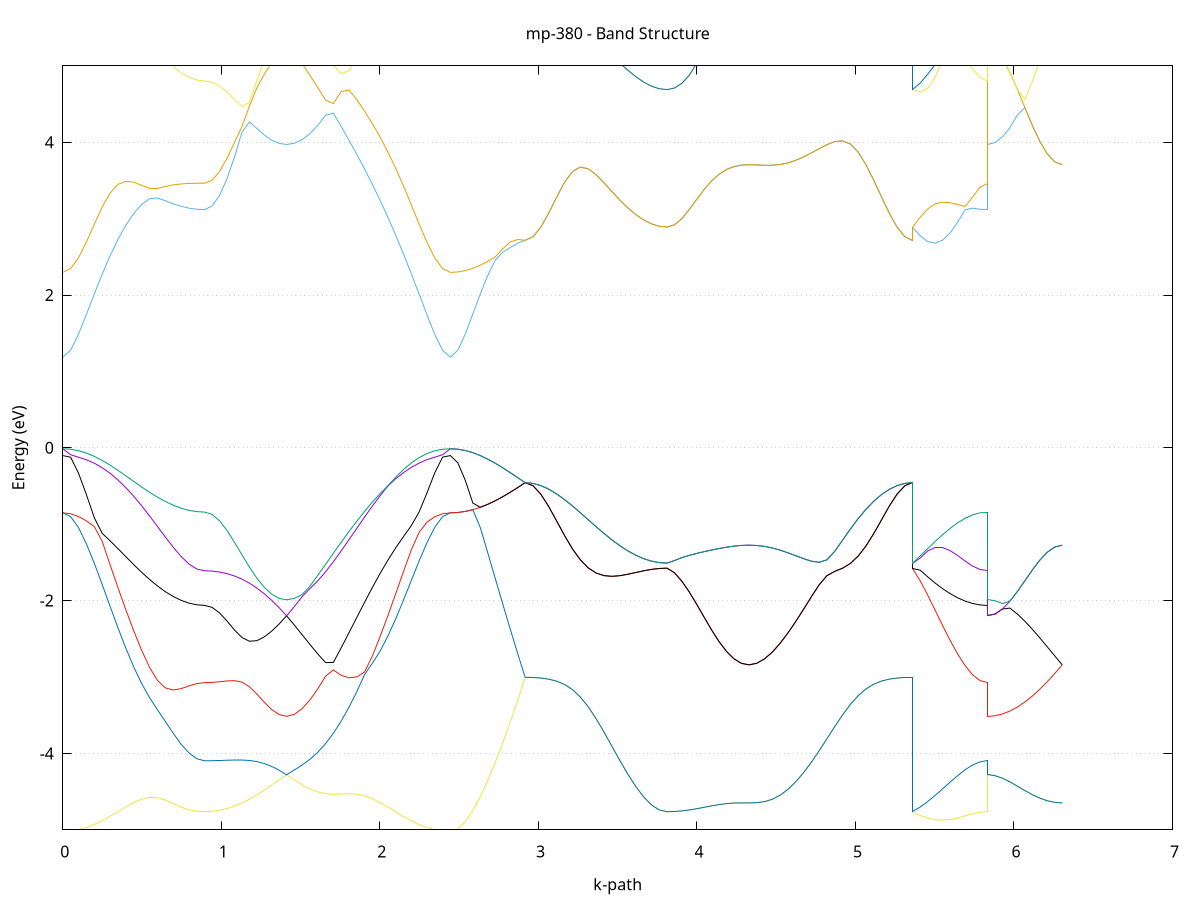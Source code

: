 set title 'mp-380 - Band Structure'
set xlabel 'k-path'
set ylabel 'Energy (eV)'
set grid y
set yrange [-5:5]
set terminal png size 800,600
set output 'mp-380_bands_gnuplot.png'
plot '-' using 1:2 with lines notitle, '-' using 1:2 with lines notitle, '-' using 1:2 with lines notitle, '-' using 1:2 with lines notitle, '-' using 1:2 with lines notitle, '-' using 1:2 with lines notitle, '-' using 1:2 with lines notitle, '-' using 1:2 with lines notitle, '-' using 1:2 with lines notitle, '-' using 1:2 with lines notitle, '-' using 1:2 with lines notitle, '-' using 1:2 with lines notitle, '-' using 1:2 with lines notitle, '-' using 1:2 with lines notitle, '-' using 1:2 with lines notitle, '-' using 1:2 with lines notitle, '-' using 1:2 with lines notitle, '-' using 1:2 with lines notitle, '-' using 1:2 with lines notitle, '-' using 1:2 with lines notitle, '-' using 1:2 with lines notitle, '-' using 1:2 with lines notitle, '-' using 1:2 with lines notitle, '-' using 1:2 with lines notitle, '-' using 1:2 with lines notitle, '-' using 1:2 with lines notitle, '-' using 1:2 with lines notitle, '-' using 1:2 with lines notitle, '-' using 1:2 with lines notitle, '-' using 1:2 with lines notitle, '-' using 1:2 with lines notitle, '-' using 1:2 with lines notitle, '-' using 1:2 with lines notitle, '-' using 1:2 with lines notitle, '-' using 1:2 with lines notitle, '-' using 1:2 with lines notitle
0.000000 -13.021969
0.049718 -13.017769
0.099436 -13.005069
0.149154 -12.984169
0.198872 -12.955469
0.248590 -12.919269
0.298308 -12.876369
0.348026 -12.827469
0.397744 -12.773569
0.447462 -12.715669
0.497180 -12.655169
0.546898 -12.593469
0.596616 -12.532269
0.646334 -12.473269
0.696052 -12.418869
0.745770 -12.371269
0.795488 -12.333469
0.845206 -12.308769
0.894924 -12.300069
0.894924 -12.300069
0.941896 -12.297969
0.988867 -12.291469
1.035838 -12.280969
1.082810 -12.266669
1.129781 -12.248969
1.176752 -12.228569
1.223724 -12.206069
1.270695 -12.182169
1.317666 -12.157769
1.364638 -12.133669
1.411609 -12.110869
1.411609 -12.110869
1.460817 -12.136569
1.510025 -12.168269
1.559233 -12.206069
1.608441 -12.249669
1.657649 -12.298769
1.706857 -12.352669
1.756065 -12.410569
1.805273 -12.471469
1.854482 -12.534169
1.903690 -12.597269
1.952898 -12.659769
2.002106 -12.720369
2.051314 -12.777769
2.100522 -12.831069
2.149730 -12.879169
2.198938 -12.921269
2.248146 -12.956769
2.297354 -12.984969
2.346562 -13.005469
2.395770 -13.017869
2.444978 -13.021969
2.444978 -13.021969
2.492132 -13.018069
2.539286 -13.006569
2.586440 -12.987469
2.633594 -12.961269
2.680748 -12.928269
2.727902 -12.889069
2.775056 -12.844369
2.822210 -12.795069
2.869364 -12.742069
2.916518 -12.686469
2.916518 -12.686469
2.966236 -12.682969
3.015954 -12.672569
3.065672 -12.655369
3.115390 -12.631969
3.165108 -12.602669
3.214826 -12.568169
3.264544 -12.529469
3.314262 -12.487469
3.363980 -12.443269
3.413698 -12.398169
3.463416 -12.353569
3.513134 -12.310869
3.562852 -12.271469
3.612570 -12.236969
3.662288 -12.208469
3.712006 -12.187269
3.761724 -12.174169
3.811442 -12.169669
3.811442 -12.169669
3.858413 -12.168569
3.905385 -12.165069
3.952356 -12.159469
3.999327 -12.152069
4.046299 -12.143369
4.093270 -12.133969
4.140241 -12.124569
4.187213 -12.115769
4.234184 -12.108569
4.281155 -12.103569
4.328127 -12.101769
4.328127 -12.101769
4.377335 -12.104069
4.426543 -12.111269
4.475751 -12.123869
4.524959 -12.142269
4.574167 -12.166369
4.623375 -12.195969
4.672583 -12.230669
4.721791 -12.269469
4.770999 -12.311669
4.820208 -12.355969
4.869416 -12.401369
4.918624 -12.446669
4.967832 -12.490669
5.017040 -12.532269
5.066248 -12.570369
5.115456 -12.604269
5.164664 -12.632969
5.213872 -12.656069
5.263080 -12.672869
5.312288 -12.683069
5.361496 -12.686469
5.361496 -12.169669
5.408650 -12.189569
5.455804 -12.209169
5.502958 -12.227969
5.550112 -12.245369
5.597266 -12.261169
5.644420 -12.274669
5.691574 -12.285569
5.738728 -12.293569
5.785882 -12.298469
5.833036 -12.300069
5.833036 -12.110869
5.880190 -12.110569
5.927344 -12.109969
5.974498 -12.108969
6.021652 -12.107669
6.068806 -12.106369
6.115959 -12.104969
6.163113 -12.103669
6.210267 -12.102669
6.257421 -12.102069
6.304575 -12.101769
e
0.000000 -12.297969
0.049718 -12.295569
0.099436 -12.288469
0.149154 -12.276769
0.198872 -12.260969
0.248590 -12.241569
0.298308 -12.219369
0.348026 -12.195169
0.397744 -12.169869
0.447462 -12.144569
0.497180 -12.120369
0.546898 -12.098469
0.596616 -12.079769
0.646334 -12.065169
0.696052 -12.055269
0.745770 -12.049869
0.795488 -12.048269
0.845206 -12.048669
0.894924 -12.049169
0.894924 -12.049169
0.941896 -12.049069
0.988867 -12.048869
1.035838 -12.048869
1.082810 -12.049369
1.129781 -12.050669
1.176752 -12.053469
1.223724 -12.058169
1.270695 -12.065669
1.317666 -12.076569
1.364638 -12.091369
1.411609 -12.110769
1.411609 -12.110769
1.460817 -12.089169
1.510025 -12.070869
1.559233 -12.056769
1.608441 -12.047369
1.657649 -12.043169
1.706857 -12.044469
1.756065 -12.051169
1.805273 -12.062869
1.854482 -12.079069
1.903690 -12.098969
1.952898 -12.121669
2.002106 -12.146269
2.051314 -12.171669
2.100522 -12.196769
2.149730 -12.220769
2.198938 -12.242669
2.248146 -12.261669
2.297354 -12.277169
2.346562 -12.288569
2.395770 -12.295669
2.444978 -12.297969
2.444978 -12.297969
2.492132 -12.303169
2.539286 -12.318569
2.586440 -12.343569
2.633594 -12.377269
2.680748 -12.418469
2.727902 -12.465869
2.775056 -12.517869
2.822210 -12.572969
2.869364 -12.629669
2.916518 -12.686469
2.916518 -12.686469
2.966236 -12.682969
3.015954 -12.672569
3.065672 -12.655369
3.115390 -12.631869
3.165108 -12.602569
3.214826 -12.568169
3.264544 -12.529469
3.314262 -12.487469
3.363980 -12.443269
3.413698 -12.398169
3.463416 -12.353569
3.513134 -12.310869
3.562852 -12.271469
3.612570 -12.236969
3.662288 -12.208469
3.712006 -12.187269
3.761724 -12.174169
3.811442 -12.169669
3.811442 -12.169669
3.858413 -12.168469
3.905385 -12.165069
3.952356 -12.159469
3.999327 -12.152069
4.046299 -12.143369
4.093270 -12.133969
4.140241 -12.124569
4.187213 -12.115769
4.234184 -12.108569
4.281155 -12.103569
4.328127 -12.101769
4.328127 -12.101769
4.377335 -12.104069
4.426543 -12.111169
4.475751 -12.123869
4.524959 -12.142269
4.574167 -12.166369
4.623375 -12.195969
4.672583 -12.230669
4.721791 -12.269469
4.770999 -12.311669
4.820208 -12.355969
4.869416 -12.401369
4.918624 -12.446669
4.967832 -12.490669
5.017040 -12.532169
5.066248 -12.570369
5.115456 -12.604269
5.164664 -12.632969
5.213872 -12.656069
5.263080 -12.672869
5.312288 -12.683069
5.361496 -12.686469
5.361496 -12.169669
5.408650 -12.150069
5.455804 -12.131169
5.502958 -12.113469
5.550112 -12.097369
5.597266 -12.083169
5.644420 -12.071169
5.691574 -12.061669
5.738728 -12.054769
5.785882 -12.050569
5.833036 -12.049169
5.833036 -12.110769
5.880190 -12.110569
5.927344 -12.109969
5.974498 -12.108969
6.021652 -12.107669
6.068806 -12.106269
6.115959 -12.104969
6.163113 -12.103669
6.210267 -12.102669
6.257421 -12.101969
6.304575 -12.101769
e
0.000000 -6.466369
0.049718 -6.465769
0.099436 -6.464069
0.149154 -6.461569
0.198872 -6.458869
0.248590 -6.456169
0.298308 -6.453069
0.348026 -6.449369
0.397744 -6.444769
0.447462 -6.439669
0.497180 -6.434769
0.546898 -6.430469
0.596616 -6.427269
0.646334 -6.424969
0.696052 -6.423469
0.745770 -6.422569
0.795488 -6.421969
0.845206 -6.421769
0.894924 -6.421669
0.894924 -6.421669
0.941896 -6.421169
0.988867 -6.419969
1.035838 -6.419069
1.082810 -6.419169
1.129781 -6.420669
1.176752 -6.422869
1.223724 -6.425369
1.270695 -6.427569
1.317666 -6.429269
1.364638 -6.430269
1.411609 -6.430669
1.411609 -6.430669
1.460817 -6.430269
1.510025 -6.429269
1.559233 -6.427669
1.608441 -6.425769
1.657649 -6.423569
1.706857 -6.421469
1.756065 -6.419569
1.805273 -6.418269
1.854482 -6.417569
1.903690 -6.417869
1.952898 -6.419269
2.002106 -6.427869
2.051314 -6.437769
2.100522 -6.445469
2.149730 -6.451169
2.198938 -6.455369
2.248146 -6.458669
2.297354 -6.461569
2.346562 -6.464069
2.395770 -6.465769
2.444978 -6.466369
2.444978 -6.466369
2.492132 -6.466269
2.539286 -6.466069
2.586440 -6.465369
2.633594 -6.464069
2.680748 -6.461669
2.727902 -6.457569
2.775056 -6.451269
2.822210 -6.441969
2.869364 -6.435569
2.916518 -6.431069
2.916518 -6.431069
2.966236 -6.431069
3.015954 -6.431169
3.065672 -6.430969
3.115390 -6.430369
3.165108 -6.429369
3.214826 -6.427969
3.264544 -6.426169
3.314262 -6.424069
3.363980 -6.421869
3.413698 -6.419769
3.463416 -6.417769
3.513134 -6.415969
3.562852 -6.414369
3.612570 -6.413169
3.662288 -6.412169
3.712006 -6.411469
3.761724 -6.410969
3.811442 -6.410869
3.811442 -6.410869
3.858413 -6.409769
3.905385 -6.406369
3.952356 -6.401069
3.999327 -6.394269
4.046299 -6.386569
4.093270 -6.378569
4.140241 -6.370769
4.187213 -6.363669
4.234184 -6.357469
4.281155 -6.352669
4.328127 -6.350669
4.328127 -6.350669
4.377335 -6.352869
4.426543 -6.357569
4.475751 -6.363169
4.524959 -6.368869
4.574167 -6.374469
4.623375 -6.379969
4.672583 -6.385169
4.721791 -6.390169
4.770999 -6.394969
4.820208 -6.399769
4.869416 -6.404669
4.918624 -6.409769
4.967832 -6.414969
5.017040 -6.419969
5.066248 -6.424169
5.115456 -6.427369
5.164664 -6.429469
5.213872 -6.430669
5.263080 -6.431069
5.312288 -6.431069
5.361496 -6.431069
5.361496 -6.410869
5.408650 -6.418369
5.455804 -6.423269
5.502958 -6.426069
5.550112 -6.427069
5.597266 -6.426769
5.644420 -6.425669
5.691574 -6.424269
5.738728 -6.422969
5.785882 -6.421969
5.833036 -6.421669
5.833036 -6.430669
5.880190 -6.429569
5.927344 -6.426469
5.974498 -6.421169
6.021652 -6.413869
6.068806 -6.404669
6.115959 -6.393769
6.163113 -6.381169
6.210267 -6.367269
6.257421 -6.352369
6.304575 -6.350669
e
0.000000 -6.455969
0.049718 -6.455769
0.099436 -6.454969
0.149154 -6.453269
0.198872 -6.450169
0.248590 -6.445369
0.298308 -6.439369
0.348026 -6.432469
0.397744 -6.424869
0.447462 -6.416069
0.497180 -6.406669
0.546898 -6.401169
0.596616 -6.396469
0.646334 -6.392569
0.696052 -6.389469
0.745770 -6.387169
0.795488 -6.385569
0.845206 -6.384669
0.894924 -6.384369
0.894924 -6.384369
0.941896 -6.384369
0.988867 -6.383869
1.035838 -6.381869
1.082810 -6.377369
1.129781 -6.369969
1.176752 -6.360569
1.223724 -6.349769
1.270695 -6.338469
1.317666 -6.327269
1.364638 -6.316869
1.411609 -6.307469
1.411609 -6.307469
1.460817 -6.316769
1.510025 -6.326369
1.559233 -6.336069
1.608441 -6.345869
1.657649 -6.355769
1.706857 -6.365569
1.756065 -6.375369
1.805273 -6.385169
1.854482 -6.395269
1.903690 -6.405669
1.952898 -6.416769
2.002106 -6.421869
2.051314 -6.425469
2.100522 -6.431569
2.149730 -6.438969
2.198938 -6.445269
2.248146 -6.450069
2.297354 -6.453269
2.346562 -6.454969
2.395770 -6.455769
2.444978 -6.455969
2.444978 -6.455969
2.492132 -6.455769
2.539286 -6.454969
2.586440 -6.453669
2.633594 -6.451869
2.680748 -6.449569
2.727902 -6.446769
2.775056 -6.443469
2.822210 -6.439669
2.869364 -6.435569
2.916518 -6.431069
2.916518 -6.431069
2.966236 -6.431069
3.015954 -6.431069
3.065672 -6.430969
3.115390 -6.430369
3.165108 -6.429369
3.214826 -6.427969
3.264544 -6.426069
3.314262 -6.424069
3.363980 -6.421869
3.413698 -6.419769
3.463416 -6.417769
3.513134 -6.415969
3.562852 -6.414369
3.612570 -6.413069
3.662288 -6.412169
3.712006 -6.411469
3.761724 -6.410969
3.811442 -6.410869
3.811442 -6.410869
3.858413 -6.409669
3.905385 -6.406369
3.952356 -6.401069
3.999327 -6.394269
4.046299 -6.386569
4.093270 -6.378569
4.140241 -6.370769
4.187213 -6.363669
4.234184 -6.357469
4.281155 -6.352669
4.328127 -6.350669
4.328127 -6.350669
4.377335 -6.352869
4.426543 -6.357569
4.475751 -6.363169
4.524959 -6.368869
4.574167 -6.374469
4.623375 -6.379969
4.672583 -6.385169
4.721791 -6.390169
4.770999 -6.394969
4.820208 -6.399769
4.869416 -6.404669
4.918624 -6.409769
4.967832 -6.414969
5.017040 -6.419869
5.066248 -6.424169
5.115456 -6.427369
5.164664 -6.429469
5.213872 -6.430569
5.263080 -6.431069
5.312288 -6.431069
5.361496 -6.431069
5.361496 -6.410869
5.408650 -6.400769
5.455804 -6.388069
5.502958 -6.373169
5.550112 -6.358669
5.597266 -6.366169
5.644420 -6.372569
5.691574 -6.377669
5.738728 -6.381369
5.785882 -6.383569
5.833036 -6.384369
5.833036 -6.307469
5.880190 -6.308569
5.927344 -6.311569
5.974498 -6.316269
6.021652 -6.322169
6.068806 -6.328869
6.115959 -6.335569
6.163113 -6.341569
6.210267 -6.346469
6.257421 -6.349569
6.304575 -6.350669
e
0.000000 -6.455969
0.049718 -6.455269
0.099436 -6.453069
0.149154 -6.449569
0.198872 -6.444869
0.248590 -6.439269
0.298308 -6.432869
0.348026 -6.426169
0.397744 -6.419369
0.447462 -6.412769
0.497180 -6.405569
0.546898 -6.392669
0.596616 -6.377369
0.646334 -6.359969
0.696052 -6.341569
0.745770 -6.322969
0.795488 -6.305069
0.845206 -6.288269
0.894924 -6.274769
0.894924 -6.274769
0.941896 -6.273269
0.988867 -6.268869
1.035838 -6.267969
1.082810 -6.268469
1.129781 -6.270469
1.176752 -6.273869
1.223724 -6.278569
1.270695 -6.284469
1.317666 -6.291369
1.364638 -6.299069
1.411609 -6.307469
1.411609 -6.307469
1.460817 -6.299369
1.510025 -6.293269
1.559233 -6.289669
1.608441 -6.288669
1.657649 -6.290469
1.706857 -6.294969
1.756065 -6.308869
1.805273 -6.336369
1.854482 -6.362069
1.903690 -6.383769
1.952898 -6.400569
2.002106 -6.413169
2.051314 -6.423069
2.100522 -6.430069
2.149730 -6.435169
2.198938 -6.440469
2.248146 -6.445469
2.297354 -6.449769
2.346562 -6.453169
2.395770 -6.455269
2.444978 -6.455969
2.444978 -6.455969
2.492132 -6.455769
2.539286 -6.454969
2.586440 -6.453669
2.633594 -6.451869
2.680748 -6.449569
2.727902 -6.446769
2.775056 -6.443469
2.822210 -6.439669
2.869364 -6.428969
2.916518 -6.431069
2.916518 -6.431069
2.966236 -6.430169
3.015954 -6.427469
3.065672 -6.423169
3.115390 -6.417169
3.165108 -6.409969
3.214826 -6.401569
3.264544 -6.392369
3.314262 -6.382669
3.363980 -6.372869
3.413698 -6.363169
3.463416 -6.353969
3.513134 -6.345569
3.562852 -6.338269
3.612570 -6.332169
3.662288 -6.327369
3.712006 -6.323869
3.761724 -6.321769
3.811442 -6.321069
3.811442 -6.321069
3.858413 -6.321269
3.905385 -6.321669
3.952356 -6.322269
3.999327 -6.322969
4.046299 -6.323969
4.093270 -6.325269
4.140241 -6.326969
4.187213 -6.329369
4.234184 -6.332269
4.281155 -6.335269
4.328127 -6.336769
4.328127 -6.336769
4.377335 -6.335069
4.426543 -6.331769
4.475751 -6.328569
4.524959 -6.326069
4.574167 -6.324869
4.623375 -6.325469
4.672583 -6.328469
4.721791 -6.334569
4.770999 -6.344469
4.820208 -6.357269
4.869416 -6.370569
4.918624 -6.382569
4.967832 -6.392369
5.017040 -6.400369
5.066248 -6.407069
5.115456 -6.413069
5.164664 -6.418669
5.213872 -6.423669
5.263080 -6.427669
5.312288 -6.430169
5.361496 -6.431069
5.361496 -6.321069
5.408650 -6.331169
5.455804 -6.340969
5.502958 -6.350269
5.550112 -6.356369
5.597266 -6.338269
5.644420 -6.319869
5.691574 -6.302069
5.738728 -6.286369
5.785882 -6.274769
5.833036 -6.274769
5.833036 -6.307469
5.880190 -6.308469
5.927344 -6.311469
5.974498 -6.316169
6.021652 -6.322169
6.068806 -6.328869
6.115959 -6.335469
6.163113 -6.341569
6.210267 -6.346469
6.257421 -6.349569
6.304575 -6.336769
e
0.000000 -6.396769
0.049718 -6.396269
0.099436 -6.394769
0.149154 -6.392069
0.198872 -6.388069
0.248590 -6.382469
0.298308 -6.375069
0.348026 -6.365569
0.397744 -6.353769
0.447462 -6.339569
0.497180 -6.322969
0.546898 -6.304169
0.596616 -6.291969
0.646334 -6.281969
0.696052 -6.273369
0.745770 -6.266569
0.795488 -6.261569
0.845206 -6.258569
0.894924 -6.270269
0.894924 -6.270269
0.941896 -6.269769
0.988867 -6.268669
1.035838 -6.261969
1.082810 -6.252969
1.129781 -6.249269
1.176752 -6.246669
1.223724 -6.244569
1.270695 -6.242869
1.317666 -6.241569
1.364638 -6.240669
1.411609 -6.240369
1.411609 -6.240369
1.460817 -6.240769
1.510025 -6.242569
1.559233 -6.246169
1.608441 -6.252669
1.657649 -6.264169
1.706857 -6.283169
1.756065 -6.301769
1.805273 -6.310469
1.854482 -6.320569
1.903690 -6.331269
1.952898 -6.342069
2.002106 -6.352469
2.051314 -6.362069
2.100522 -6.370569
2.149730 -6.377869
2.198938 -6.383869
2.248146 -6.388669
2.297354 -6.392269
2.346562 -6.394869
2.395770 -6.396369
2.444978 -6.396769
2.444978 -6.396769
2.492132 -6.397269
2.539286 -6.398769
2.586440 -6.401069
2.633594 -6.404169
2.680748 -6.407869
2.727902 -6.412169
2.775056 -6.416769
2.822210 -6.421569
2.869364 -6.426369
2.916518 -6.431069
2.916518 -6.431069
2.966236 -6.430169
3.015954 -6.427469
3.065672 -6.423069
3.115390 -6.417169
3.165108 -6.409969
3.214826 -6.401569
3.264544 -6.392369
3.314262 -6.382669
3.363980 -6.372769
3.413698 -6.363069
3.463416 -6.353969
3.513134 -6.345569
3.562852 -6.338269
3.612570 -6.332169
3.662288 -6.327269
3.712006 -6.323869
3.761724 -6.321769
3.811442 -6.321069
3.811442 -6.321069
3.858413 -6.321169
3.905385 -6.321569
3.952356 -6.322169
3.999327 -6.322969
4.046299 -6.323969
4.093270 -6.325269
4.140241 -6.326969
4.187213 -6.329369
4.234184 -6.332269
4.281155 -6.335169
4.328127 -6.336669
4.328127 -6.336669
4.377335 -6.335069
4.426543 -6.331769
4.475751 -6.328469
4.524959 -6.326069
4.574167 -6.324869
4.623375 -6.325469
4.672583 -6.328469
4.721791 -6.334569
4.770999 -6.344369
4.820208 -6.357169
4.869416 -6.370569
4.918624 -6.382469
4.967832 -6.392369
5.017040 -6.400369
5.066248 -6.407069
5.115456 -6.413069
5.164664 -6.418669
5.213872 -6.423669
5.263080 -6.427569
5.312288 -6.430169
5.361496 -6.431069
5.361496 -6.321069
5.408650 -6.310969
5.455804 -6.301069
5.502958 -6.291769
5.550112 -6.283169
5.597266 -6.275669
5.644420 -6.269269
5.691574 -6.269469
5.738728 -6.272369
5.785882 -6.274169
5.833036 -6.270269
5.833036 -6.240369
5.880190 -6.241269
5.927344 -6.244069
5.974498 -6.248869
6.021652 -6.255969
6.068806 -6.265369
6.115959 -6.276969
6.163113 -6.290369
6.210267 -6.305169
6.257421 -6.320869
6.304575 -6.336669
e
0.000000 -6.396769
0.049718 -6.395769
0.099436 -6.392769
0.149154 -6.387769
0.198872 -6.380969
0.248590 -6.372469
0.298308 -6.362569
0.348026 -6.351569
0.397744 -6.339669
0.447462 -6.327369
0.497180 -6.315069
0.546898 -6.303169
0.596616 -6.283369
0.646334 -6.261869
0.696052 -6.242669
0.745770 -6.236769
0.795488 -6.245969
0.845206 -6.258269
0.894924 -6.257569
0.894924 -6.257569
0.941896 -6.257369
0.988867 -6.256569
1.035838 -6.254869
1.082810 -6.252169
1.129781 -6.242269
1.176752 -6.230369
1.223724 -6.217769
1.270695 -6.205269
1.317666 -6.193869
1.364638 -6.184669
1.411609 -6.178669
1.411609 -6.178669
1.460817 -6.183769
1.510025 -6.189669
1.559233 -6.196569
1.608441 -6.205869
1.657649 -6.219669
1.706857 -6.236069
1.756065 -6.251269
1.805273 -6.265369
1.854482 -6.279469
1.903690 -6.293869
1.952898 -6.308369
2.002106 -6.322769
2.051314 -6.336669
2.100522 -6.349769
2.149730 -6.361669
2.198938 -6.372169
2.248146 -6.380869
2.297354 -6.387769
2.346562 -6.392769
2.395770 -6.395769
2.444978 -6.396769
2.444978 -6.396769
2.492132 -6.397269
2.539286 -6.398769
2.586440 -6.401069
2.633594 -6.404169
2.680748 -6.407869
2.727902 -6.412169
2.775056 -6.416769
2.822210 -6.421469
2.869364 -6.426369
2.916518 -6.411269
2.916518 -6.411269
2.966236 -6.410369
3.015954 -6.407969
3.065672 -6.404169
3.115390 -6.398869
3.165108 -6.392069
3.214826 -6.383669
3.264544 -6.373269
3.314262 -6.360569
3.363980 -6.345569
3.413698 -6.328269
3.463416 -6.309069
3.513134 -6.288969
3.562852 -6.269669
3.612570 -6.252669
3.662288 -6.239369
3.712006 -6.230069
3.761724 -6.224769
3.811442 -6.223069
3.811442 -6.223069
3.858413 -6.222969
3.905385 -6.222669
3.952356 -6.222069
3.999327 -6.220869
4.046299 -6.218869
4.093270 -6.215669
4.140241 -6.210969
4.187213 -6.204869
4.234184 -6.197869
4.281155 -6.191469
4.328127 -6.188569
4.328127 -6.188569
4.377335 -6.192069
4.426543 -6.200969
4.475751 -6.212969
4.524959 -6.227369
4.574167 -6.243869
4.623375 -6.261869
4.672583 -6.280569
4.721791 -6.298569
4.770999 -6.314369
4.820208 -6.327569
4.869416 -6.339369
4.918624 -6.350869
4.967832 -6.362269
5.017040 -6.373169
5.066248 -6.383169
5.115456 -6.391769
5.164664 -6.398869
5.213872 -6.404269
5.263080 -6.408069
5.312288 -6.410469
5.361496 -6.411269
5.361496 -6.223069
5.408650 -6.231269
5.455804 -6.239469
5.502958 -6.247169
5.550112 -6.254169
5.597266 -6.260269
5.644420 -6.265469
5.691574 -6.264169
5.738728 -6.260469
5.785882 -6.258269
5.833036 -6.257569
5.833036 -6.178669
5.880190 -6.178969
5.927344 -6.179869
5.974498 -6.181169
6.021652 -6.182669
6.068806 -6.184269
6.115959 -6.185669
6.163113 -6.186869
6.210267 -6.187869
6.257421 -6.188369
6.304575 -6.188569
e
0.000000 -6.158969
0.049718 -6.159369
0.099436 -6.160669
0.149154 -6.162669
0.198872 -6.165569
0.248590 -6.168969
0.298308 -6.172969
0.348026 -6.177369
0.397744 -6.181869
0.447462 -6.186769
0.497180 -6.192069
0.546898 -6.198069
0.596616 -6.204969
0.646334 -6.212569
0.696052 -6.220169
0.745770 -6.220069
0.795488 -6.212169
0.845206 -6.207469
0.894924 -6.206069
0.894924 -6.206069
0.941896 -6.205769
0.988867 -6.204569
1.035838 -6.202269
1.082810 -6.198569
1.129781 -6.193369
1.176752 -6.187069
1.223724 -6.180669
1.270695 -6.175769
1.317666 -6.173769
1.364638 -6.175069
1.411609 -6.178669
1.411609 -6.178669
1.460817 -6.175669
1.510025 -6.174669
1.559233 -6.174069
1.608441 -6.173269
1.657649 -6.173769
1.706857 -6.181569
1.756065 -6.185269
1.805273 -6.186669
1.854482 -6.186469
1.903690 -6.185169
1.952898 -6.183169
2.002106 -6.180569
2.051314 -6.177569
2.100522 -6.174269
2.149730 -6.171069
2.198938 -6.167869
2.248146 -6.164969
2.297354 -6.162469
2.346562 -6.160569
2.395770 -6.159369
2.444978 -6.158969
2.444978 -6.158969
2.492132 -6.158569
2.539286 -6.157569
2.586440 -6.155769
2.633594 -6.170169
2.680748 -6.227069
2.727902 -6.278069
2.775056 -6.321969
2.822210 -6.358469
2.869364 -6.387969
2.916518 -6.411169
2.916518 -6.411169
2.966236 -6.410369
3.015954 -6.407969
3.065672 -6.404169
3.115390 -6.398869
3.165108 -6.392069
3.214826 -6.383569
3.264544 -6.373169
3.314262 -6.360569
3.363980 -6.345569
3.413698 -6.328169
3.463416 -6.309069
3.513134 -6.288969
3.562852 -6.269669
3.612570 -6.252669
3.662288 -6.239369
3.712006 -6.230069
3.761724 -6.224769
3.811442 -6.222969
3.811442 -6.222969
3.858413 -6.222969
3.905385 -6.222669
3.952356 -6.221969
3.999327 -6.220869
4.046299 -6.218869
4.093270 -6.215669
4.140241 -6.210969
4.187213 -6.204869
4.234184 -6.197869
4.281155 -6.191469
4.328127 -6.188569
4.328127 -6.188569
4.377335 -6.192069
4.426543 -6.200969
4.475751 -6.212969
4.524959 -6.227369
4.574167 -6.243869
4.623375 -6.261869
4.672583 -6.280569
4.721791 -6.298569
4.770999 -6.314369
4.820208 -6.327569
4.869416 -6.339369
4.918624 -6.350869
4.967832 -6.362269
5.017040 -6.373169
5.066248 -6.383169
5.115456 -6.391769
5.164664 -6.398769
5.213872 -6.404169
5.263080 -6.408069
5.312288 -6.410369
5.361496 -6.411169
5.361496 -6.222969
5.408650 -6.214969
5.455804 -6.207769
5.502958 -6.201669
5.550112 -6.197169
5.597266 -6.194669
5.644420 -6.194469
5.691574 -6.196369
5.738728 -6.200169
5.785882 -6.204169
5.833036 -6.206069
5.833036 -6.178669
5.880190 -6.178969
5.927344 -6.179869
5.974498 -6.181169
6.021652 -6.182669
6.068806 -6.184169
6.115959 -6.185669
6.163113 -6.186869
6.210267 -6.187769
6.257421 -6.188369
6.304575 -6.188569
e
0.000000 -6.158969
0.049718 -6.159069
0.099436 -6.159169
0.149154 -6.159369
0.198872 -6.159469
0.248590 -6.159269
0.298308 -6.158669
0.348026 -6.157469
0.397744 -6.155669
0.447462 -6.157069
0.497180 -6.158769
0.546898 -6.158469
0.596616 -6.155569
0.646334 -6.148769
0.696052 -6.135569
0.745770 -6.127769
0.795488 -6.124569
0.845206 -6.122469
0.894924 -6.121769
0.894924 -6.121769
0.941896 -6.122369
0.988867 -6.124169
1.035838 -6.126969
1.082810 -6.130669
1.129781 -6.134969
1.176752 -6.139469
1.223724 -6.144169
1.270695 -6.148469
1.317666 -6.152169
1.364638 -6.154669
1.411609 -6.155569
1.411609 -6.155569
1.460817 -6.154869
1.510025 -6.153869
1.559233 -6.153469
1.608441 -6.161369
1.657649 -6.172169
1.706857 -6.171069
1.756065 -6.169869
1.805273 -6.168769
1.854482 -6.167569
1.903690 -6.166369
1.952898 -6.165069
2.002106 -6.163769
2.051314 -6.162669
2.100522 -6.161869
2.149730 -6.161069
2.198938 -6.160469
2.248146 -6.159969
2.297354 -6.159569
2.346562 -6.159269
2.395770 -6.159069
2.444978 -6.158969
2.444978 -6.158969
2.492132 -6.158569
2.539286 -6.157569
2.586440 -6.155769
2.633594 -6.153469
2.680748 -6.150669
2.727902 -6.147469
2.775056 -6.143969
2.822210 -6.140269
2.869364 -6.136569
2.916518 -6.132969
2.916518 -6.132969
2.966236 -6.132969
3.015954 -6.132869
3.065672 -6.132869
3.115390 -6.132769
3.165108 -6.132469
3.214826 -6.132069
3.264544 -6.131369
3.314262 -6.130369
3.363980 -6.129069
3.413698 -6.127369
3.463416 -6.125269
3.513134 -6.122869
3.562852 -6.120369
3.612570 -6.117869
3.662288 -6.115669
3.712006 -6.113869
3.761724 -6.112669
3.811442 -6.112269
3.811442 -6.112269
3.858413 -6.113069
3.905385 -6.115169
3.952356 -6.118569
3.999327 -6.122869
4.046299 -6.127769
4.093270 -6.133169
4.140241 -6.138869
4.187213 -6.144869
4.234184 -6.150769
4.281155 -6.155869
4.328127 -6.158169
4.328127 -6.158169
4.377335 -6.155569
4.426543 -6.150169
4.475751 -6.144469
4.524959 -6.139769
4.574167 -6.136169
4.623375 -6.133769
4.672583 -6.132369
4.721791 -6.131669
4.770999 -6.131569
4.820208 -6.131669
4.869416 -6.132069
4.918624 -6.132369
4.967832 -6.132669
5.017040 -6.132869
5.066248 -6.132969
5.115456 -6.132969
5.164664 -6.132969
5.213872 -6.132969
5.263080 -6.132969
5.312288 -6.132969
5.361496 -6.132969
5.361496 -6.112269
5.408650 -6.114169
5.455804 -6.115869
5.502958 -6.117369
5.550112 -6.118569
5.597266 -6.119569
5.644420 -6.120369
5.691574 -6.120969
5.738728 -6.121469
5.785882 -6.121669
5.833036 -6.121769
5.833036 -6.155569
5.880190 -6.155569
5.927344 -6.155769
5.974498 -6.156069
6.021652 -6.156469
6.068806 -6.156969
6.115959 -6.157469
6.163113 -6.157869
6.210267 -6.158169
6.257421 -6.158369
6.304575 -6.158169
e
0.000000 -6.113669
0.049718 -6.115069
0.099436 -6.118769
0.149154 -6.124269
0.198872 -6.130769
0.248590 -6.137369
0.298308 -6.143569
0.348026 -6.149169
0.397744 -6.153769
0.447462 -6.152969
0.497180 -6.149669
0.546898 -6.145669
0.596616 -6.141169
0.646334 -6.136469
0.696052 -6.131869
0.745770 -6.112969
0.795488 -6.093169
0.845206 -6.092369
0.894924 -6.092169
0.894924 -6.092169
0.941896 -6.093369
0.988867 -6.096969
1.035838 -6.102269
1.082810 -6.108769
1.129781 -6.115669
1.176752 -6.122569
1.223724 -6.128569
1.270695 -6.132869
1.317666 -6.134869
1.364638 -6.134769
1.411609 -6.134269
1.411609 -6.134269
1.460817 -6.135369
1.510025 -6.139769
1.559233 -6.148569
1.608441 -6.153669
1.657649 -6.154169
1.706857 -6.154669
1.756065 -6.154969
1.805273 -6.155069
1.854482 -6.155069
1.903690 -6.154969
1.952898 -6.154469
2.002106 -6.153269
2.051314 -6.150969
2.100522 -6.147369
2.149730 -6.142469
2.198938 -6.136669
2.248146 -6.130369
2.297354 -6.124069
2.346562 -6.118669
2.395770 -6.115069
2.444978 -6.113669
2.444978 -6.113669
2.492132 -6.113869
2.539286 -6.114469
2.586440 -6.115469
2.633594 -6.153469
2.680748 -6.150669
2.727902 -6.147469
2.775056 -6.143969
2.822210 -6.140269
2.869364 -6.136569
2.916518 -6.132969
2.916518 -6.132969
2.966236 -6.132869
3.015954 -6.132869
3.065672 -6.132869
3.115390 -6.132669
3.165108 -6.132469
3.214826 -6.132069
3.264544 -6.131369
3.314262 -6.130369
3.363980 -6.128969
3.413698 -6.127269
3.463416 -6.125169
3.513134 -6.122869
3.562852 -6.120369
3.612570 -6.117869
3.662288 -6.115569
3.712006 -6.113769
3.761724 -6.112669
3.811442 -6.112269
3.811442 -6.112269
3.858413 -6.112969
3.905385 -6.115169
3.952356 -6.118569
3.999327 -6.122869
4.046299 -6.127769
4.093270 -6.133169
4.140241 -6.138869
4.187213 -6.144769
4.234184 -6.150669
4.281155 -6.155869
4.328127 -6.158169
4.328127 -6.158169
4.377335 -6.155569
4.426543 -6.150169
4.475751 -6.144469
4.524959 -6.139769
4.574167 -6.136169
4.623375 -6.133769
4.672583 -6.132269
4.721791 -6.131669
4.770999 -6.131469
4.820208 -6.131669
4.869416 -6.132069
4.918624 -6.132369
4.967832 -6.132669
5.017040 -6.132869
5.066248 -6.132969
5.115456 -6.132969
5.164664 -6.132969
5.213872 -6.132869
5.263080 -6.132869
5.312288 -6.132869
5.361496 -6.132969
5.361496 -6.112269
5.408650 -6.110069
5.455804 -6.107669
5.502958 -6.105169
5.550112 -6.102469
5.597266 -6.099869
5.644420 -6.097369
5.691574 -6.095269
5.738728 -6.093569
5.785882 -6.092569
5.833036 -6.092169
5.833036 -6.134269
5.880190 -6.135169
5.927344 -6.137469
5.974498 -6.140769
6.021652 -6.144669
6.068806 -6.148469
6.115959 -6.151869
6.163113 -6.154469
6.210267 -6.156369
6.257421 -6.157569
6.304575 -6.158169
e
0.000000 -6.113669
0.049718 -6.113569
0.099436 -6.113069
0.149154 -6.112369
0.198872 -6.111469
0.248590 -6.110369
0.298308 -6.109069
0.348026 -6.107669
0.397744 -6.106169
0.447462 -6.104569
0.497180 -6.102869
0.546898 -6.101069
0.596616 -6.099269
0.646334 -6.097469
0.696052 -6.095769
0.745770 -6.094269
0.795488 -6.080269
0.845206 -6.041869
0.894924 -6.015269
0.894924 -6.015269
0.941896 -6.014869
0.988867 -6.013769
1.035838 -6.011969
1.082810 -6.009269
1.129781 -6.005769
1.176752 -6.001069
1.223724 -5.994869
1.270695 -5.986769
1.317666 -5.975969
1.364638 -5.962369
1.411609 -5.946069
1.411609 -5.946069
1.460817 -5.967869
1.510025 -5.994669
1.559233 -6.022669
1.608441 -6.046969
1.657649 -6.064969
1.706857 -6.077169
1.756065 -6.085669
1.805273 -6.091669
1.854482 -6.096269
1.903690 -6.099669
1.952898 -6.102469
2.002106 -6.104669
2.051314 -6.106469
2.100522 -6.108069
2.149730 -6.109369
2.198938 -6.110569
2.248146 -6.111569
2.297354 -6.112469
2.346562 -6.113169
2.395770 -6.113569
2.444978 -6.113669
2.444978 -6.113669
2.492132 -6.113869
2.539286 -6.114469
2.586440 -6.115469
2.633594 -6.116769
2.680748 -6.118569
2.727902 -6.120669
2.775056 -6.123269
2.822210 -6.126169
2.869364 -6.129469
2.916518 -6.132869
2.916518 -6.132869
2.966236 -6.132869
3.015954 -6.132769
3.065672 -6.132369
3.115390 -6.131869
3.165108 -6.130969
3.214826 -6.129569
3.264544 -6.127469
3.314262 -6.124469
3.363980 -6.120169
3.413698 -6.114069
3.463416 -6.105369
3.513134 -6.093269
3.562852 -6.076969
3.612570 -6.056069
3.662288 -6.032069
3.712006 -6.008769
3.761724 -5.991269
3.811442 -5.984769
3.811442 -5.984769
3.858413 -5.983469
3.905385 -5.979569
3.952356 -5.973569
3.999327 -5.965669
4.046299 -5.956469
4.093270 -5.946269
4.140241 -5.935769
4.187213 -5.925569
4.234184 -5.916569
4.281155 -5.910169
4.328127 -5.907669
4.328127 -5.907669
4.377335 -5.910869
4.426543 -5.921469
4.475751 -5.939369
4.524959 -5.963269
4.574167 -5.990469
4.623375 -6.018169
4.672583 -6.043969
4.721791 -6.066069
4.770999 -6.084169
4.820208 -6.098169
4.869416 -6.108769
4.918624 -6.116569
4.967832 -6.122169
5.017040 -6.126069
5.066248 -6.128769
5.115456 -6.130569
5.164664 -6.131669
5.213872 -6.132369
5.263080 -6.132669
5.312288 -6.132869
5.361496 -6.132869
5.361496 -5.984769
5.408650 -5.989869
5.455804 -5.994769
5.502958 -5.999269
5.550112 -6.003369
5.597266 -6.006869
5.644420 -6.009869
5.691574 -6.012169
5.738728 -6.013869
5.785882 -6.014869
5.833036 -6.015269
5.833036 -5.946069
5.880190 -5.945069
5.927344 -5.942269
5.974498 -5.937869
6.021652 -5.932469
6.068806 -5.926569
6.115959 -5.920669
6.163113 -5.915369
6.210267 -5.911169
6.257421 -5.908569
6.304575 -5.907669
e
0.000000 -5.995069
0.049718 -5.993869
0.099436 -5.990669
0.149154 -5.985869
0.198872 -5.979969
0.248590 -5.973269
0.298308 -5.965969
0.348026 -5.957969
0.397744 -5.948969
0.447462 -5.939069
0.497180 -5.928069
0.546898 -5.916469
0.596616 -5.905569
0.646334 -5.897469
0.696052 -5.895269
0.745770 -5.902369
0.795488 -5.920869
0.845206 -5.949369
0.894924 -5.972569
0.894924 -5.972569
0.941896 -5.970969
0.988867 -5.966469
1.035838 -5.959669
1.082810 -5.951269
1.129781 -5.942269
1.176752 -5.933769
1.223724 -5.927069
1.270695 -5.923469
1.317666 -5.924669
1.364638 -5.931969
1.411609 -5.946069
1.411609 -5.946069
1.460817 -5.926769
1.510025 -5.907169
1.559233 -5.889669
1.608441 -5.876569
1.657649 -5.869969
1.706857 -5.870269
1.756065 -5.876769
1.805273 -5.887669
1.854482 -5.900769
1.903690 -5.914469
1.952898 -5.927369
2.002106 -5.939069
2.051314 -5.949369
2.100522 -5.958369
2.149730 -5.966369
2.198938 -5.973669
2.248146 -5.980269
2.297354 -5.986069
2.346562 -5.990769
2.395770 -5.993969
2.444978 -5.995069
2.444978 -5.995069
2.492132 -6.011369
2.539286 -6.053969
2.586440 -6.110369
2.633594 -6.116769
2.680748 -6.118569
2.727902 -6.120669
2.775056 -6.123269
2.822210 -6.126169
2.869364 -6.129469
2.916518 -6.132869
2.916518 -6.132869
2.966236 -6.132869
3.015954 -6.132669
3.065672 -6.132369
3.115390 -6.131869
3.165108 -6.130969
3.214826 -6.129569
3.264544 -6.127469
3.314262 -6.124469
3.363980 -6.120169
3.413698 -6.113969
3.463416 -6.105369
3.513134 -6.093269
3.562852 -6.076869
3.612570 -6.056069
3.662288 -6.032069
3.712006 -6.008769
3.761724 -5.991269
3.811442 -5.984769
3.811442 -5.984769
3.858413 -5.983369
3.905385 -5.979569
3.952356 -5.973569
3.999327 -5.965669
4.046299 -5.956469
4.093270 -5.946269
4.140241 -5.935769
4.187213 -5.925569
4.234184 -5.916569
4.281155 -5.910069
4.328127 -5.907569
4.328127 -5.907569
4.377335 -5.910869
4.426543 -5.921469
4.475751 -5.939369
4.524959 -5.963269
4.574167 -5.990469
4.623375 -6.018169
4.672583 -6.043869
4.721791 -6.066069
4.770999 -6.084169
4.820208 -6.098169
4.869416 -6.108769
4.918624 -6.116569
4.967832 -6.122169
5.017040 -6.126069
5.066248 -6.128769
5.115456 -6.130469
5.164664 -6.131669
5.213872 -6.132269
5.263080 -6.132669
5.312288 -6.132869
5.361496 -6.132869
5.361496 -5.984769
5.408650 -5.979669
5.455804 -5.975169
5.502958 -5.971369
5.550112 -5.968869
5.597266 -5.967869
5.644420 -5.968069
5.691574 -5.969269
5.738728 -5.970869
5.785882 -5.972169
5.833036 -5.972569
5.833036 -5.946069
5.880190 -5.945069
5.927344 -5.942269
5.974498 -5.937869
6.021652 -5.932469
6.068806 -5.926469
6.115959 -5.920669
6.163113 -5.915369
6.210267 -5.911169
6.257421 -5.908569
6.304575 -5.907569
e
0.000000 -5.023269
0.049718 -5.017269
0.099436 -4.999169
0.149154 -4.969669
0.198872 -4.929569
0.248590 -4.880269
0.298308 -4.823669
0.348026 -4.762469
0.397744 -4.700569
0.447462 -4.643569
0.497180 -4.599069
0.546898 -4.575869
0.596616 -4.580569
0.646334 -4.611669
0.696052 -4.657669
0.745770 -4.703469
0.795488 -4.737669
0.845206 -4.756669
0.894924 -4.762369
0.894924 -4.762369
0.941896 -4.757869
0.988867 -4.744269
1.035838 -4.721669
1.082810 -4.689969
1.129781 -4.649269
1.176752 -4.599969
1.223724 -4.542869
1.270695 -4.479369
1.317666 -4.412169
1.364638 -4.344569
1.411609 -4.280069
1.411609 -4.280069
1.460817 -4.346569
1.510025 -4.410569
1.559233 -4.465169
1.608441 -4.505069
1.657649 -4.527869
1.706857 -4.534869
1.756065 -4.532069
1.805273 -4.528369
1.854482 -4.533769
1.903690 -4.554769
1.952898 -4.592869
2.002106 -4.644369
2.051314 -4.703969
2.100522 -4.766369
2.149730 -4.827169
2.198938 -4.882969
2.248146 -4.931469
2.297354 -4.970769
2.346562 -4.999669
2.395770 -5.017369
2.444978 -5.023269
2.444978 -5.023269
2.492132 -4.989069
2.539286 -4.892769
2.586440 -4.747769
2.633594 -4.565769
2.680748 -4.354769
2.727902 -4.119969
2.775056 -3.864969
2.822210 -3.592469
2.869364 -3.304769
2.916518 -3.003969
2.916518 -3.003969
2.966236 -3.006169
3.015954 -3.013569
3.065672 -3.028369
3.115390 -3.054669
3.165108 -3.098069
3.214826 -3.165169
3.264544 -3.261669
3.314262 -3.389469
3.363980 -3.545069
3.413698 -3.720269
3.463416 -3.905269
3.513134 -4.090369
3.562852 -4.267169
3.612570 -4.427869
3.662288 -4.565269
3.712006 -4.671769
3.761724 -4.739869
3.811442 -4.763369
3.811442 -4.763369
3.858413 -4.760669
3.905385 -4.752769
3.952356 -4.740269
3.999327 -4.724069
4.046299 -4.705569
4.093270 -4.686769
4.140241 -4.669869
4.187213 -4.657069
4.234184 -4.649969
4.281155 -4.648069
4.328127 -4.648469
4.328127 -4.648469
4.377335 -4.645669
4.426543 -4.631969
4.475751 -4.600669
4.524959 -4.547669
4.574167 -4.471169
4.623375 -4.372169
4.672583 -4.252569
4.721791 -4.115769
4.770999 -3.965869
4.820208 -3.808169
4.869416 -3.649269
4.918624 -3.496869
4.967832 -3.359769
5.017040 -3.245069
5.066248 -3.156869
5.115456 -3.094269
5.164664 -3.053069
5.213872 -3.027769
5.263080 -3.013369
5.312288 -3.006169
5.361496 -3.003969
5.361496 -4.763369
5.408650 -4.812169
5.455804 -4.847269
5.502958 -4.867569
5.550112 -4.873169
5.597266 -4.864869
5.644420 -4.845169
5.691574 -4.818369
5.738728 -4.790969
5.785882 -4.770169
5.833036 -4.762369
5.833036 -4.280069
5.880190 -4.291869
5.927344 -4.324769
5.974498 -4.373069
6.021652 -4.429369
6.068806 -4.487069
6.115959 -4.540569
6.163113 -4.585869
6.210267 -4.620069
6.257421 -4.641269
6.304575 -4.648469
e
0.000000 -0.851169
0.049718 -0.902269
0.099436 -1.045569
0.149154 -1.257169
0.198872 -1.512069
0.248590 -1.789569
0.298308 -2.074669
0.348026 -2.355569
0.397744 -2.623069
0.447462 -2.868469
0.497180 -3.084569
0.546898 -3.268069
0.596616 -3.427269
0.646334 -3.581269
0.696052 -3.735769
0.745770 -3.878169
0.795488 -3.993769
0.845206 -4.070069
0.894924 -4.096869
0.894924 -4.096869
0.941896 -4.095869
0.988867 -4.093169
1.035838 -4.089669
1.082810 -4.086969
1.129781 -4.087069
1.176752 -4.092769
1.223724 -4.107069
1.270695 -4.132469
1.317666 -4.170569
1.364638 -4.220769
1.411609 -4.280069
1.411609 -4.280069
1.460817 -4.216369
1.510025 -4.151569
1.559233 -4.077069
1.608441 -3.985469
1.657649 -3.872469
1.706857 -3.736469
1.756065 -3.577269
1.805273 -3.395469
1.854482 -3.192269
1.903690 -2.968669
1.952898 -2.819369
2.002106 -2.659269
2.051314 -2.461869
2.100522 -2.235969
2.149730 -1.990169
2.198938 -1.734169
2.248146 -1.479469
2.297354 -1.241069
2.346562 -1.039669
2.395770 -0.901169
2.444978 -0.851169
2.444978 -0.851169
2.492132 -0.846469
2.539286 -0.832669
2.586440 -0.809969
2.633594 -1.043169
2.680748 -1.374869
2.727902 -1.709569
2.775056 -2.042469
2.822210 -2.370769
2.869364 -2.691969
2.916518 -3.003969
2.916518 -3.003969
2.966236 -3.006169
3.015954 -3.013569
3.065672 -3.028369
3.115390 -3.054669
3.165108 -3.098069
3.214826 -3.165169
3.264544 -3.261669
3.314262 -3.389469
3.363980 -3.545069
3.413698 -3.720269
3.463416 -3.905269
3.513134 -4.090369
3.562852 -4.267169
3.612570 -4.427869
3.662288 -4.565269
3.712006 -4.671769
3.761724 -4.739869
3.811442 -4.763369
3.811442 -4.763369
3.858413 -4.760669
3.905385 -4.752769
3.952356 -4.740269
3.999327 -4.724069
4.046299 -4.705569
4.093270 -4.686769
4.140241 -4.669869
4.187213 -4.657069
4.234184 -4.649969
4.281155 -4.648069
4.328127 -4.648469
4.328127 -4.648469
4.377335 -4.645669
4.426543 -4.631969
4.475751 -4.600669
4.524959 -4.547669
4.574167 -4.471169
4.623375 -4.372169
4.672583 -4.252569
4.721791 -4.115769
4.770999 -3.965869
4.820208 -3.808169
4.869416 -3.649169
4.918624 -3.496869
4.967832 -3.359769
5.017040 -3.245069
5.066248 -3.156869
5.115456 -3.094169
5.164664 -3.053069
5.213872 -3.027769
5.263080 -3.013369
5.312288 -3.006169
5.361496 -3.003969
5.361496 -4.763369
5.408650 -4.702169
5.455804 -4.630469
5.502958 -4.550269
5.550112 -4.464469
5.597266 -4.376669
5.644420 -4.291369
5.691574 -4.214269
5.738728 -4.151969
5.785882 -4.111169
5.833036 -4.096869
5.833036 -4.280069
5.880190 -4.291869
5.927344 -4.324769
5.974498 -4.372969
6.021652 -4.429369
6.068806 -4.487069
6.115959 -4.540569
6.163113 -4.585869
6.210267 -4.620069
6.257421 -4.641269
6.304575 -4.648469
e
0.000000 -0.851069
0.049718 -0.863369
0.099436 -0.899369
0.149154 -0.956469
0.198872 -1.031169
0.248590 -1.223969
0.298308 -1.530469
0.348026 -1.830569
0.397744 -2.120369
0.447462 -2.395369
0.497180 -2.649569
0.546898 -2.872169
0.596616 -3.043769
0.646334 -3.142469
0.696052 -3.170069
0.745770 -3.152669
0.795488 -3.117469
0.845206 -3.086169
0.894924 -3.073969
0.894924 -3.073969
0.941896 -3.070669
0.988867 -3.061969
1.035838 -3.051569
1.082810 -3.047769
1.129781 -3.066769
1.176752 -3.126069
1.223724 -3.222369
1.270695 -3.330469
1.317666 -3.426069
1.364638 -3.491569
1.411609 -3.514969
1.411609 -3.514969
1.460817 -3.488769
1.510025 -3.413769
1.559233 -3.299169
1.608441 -3.155069
1.657649 -2.989669
1.706857 -2.908169
1.756065 -2.977869
1.805273 -3.011069
1.854482 -2.998369
1.903690 -2.934269
1.952898 -2.726269
2.002106 -2.466869
2.051314 -2.192669
2.100522 -1.906969
2.149730 -1.615569
2.198938 -1.333369
2.248146 -1.104869
2.297354 -0.973069
2.346562 -0.901469
2.395770 -0.863269
2.444978 -0.851069
2.444978 -0.851069
2.492132 -0.846469
2.539286 -0.832669
2.586440 -0.809869
2.633594 -0.778669
2.680748 -0.739469
2.727902 -0.692969
2.775056 -0.640269
2.822210 -0.582369
2.869364 -0.520369
2.916518 -0.455769
2.916518 -0.455769
2.966236 -0.496169
3.015954 -0.608369
3.065672 -0.770669
3.115390 -0.958269
3.165108 -1.148469
3.214826 -1.322469
3.264544 -1.466069
3.314262 -1.571669
3.363980 -1.638869
3.413698 -1.673069
3.463416 -1.682169
3.513134 -1.674069
3.562852 -1.655769
3.612570 -1.633069
3.662288 -1.610469
3.712006 -1.591669
3.761724 -1.579369
3.811442 -1.575069
3.811442 -1.575069
3.858413 -1.635169
3.905385 -1.747269
3.952356 -1.888969
3.999327 -2.050269
4.046299 -2.220069
4.093270 -2.386369
4.140241 -2.538569
4.187213 -2.666569
4.234184 -2.762769
4.281155 -2.821569
4.328127 -2.840969
4.328127 -2.840969
4.377335 -2.820669
4.426543 -2.762969
4.475751 -2.673769
4.524959 -2.558769
4.574167 -2.423769
4.623375 -2.273769
4.672583 -2.113869
4.721791 -1.950269
4.770999 -1.793569
4.820208 -1.673469
4.869416 -1.617169
4.918624 -1.576169
4.967832 -1.513769
5.017040 -1.417569
5.066248 -1.285369
5.115456 -1.122769
5.164664 -0.942369
5.213872 -0.762169
5.263080 -0.604769
5.312288 -0.495269
5.361496 -0.455769
5.361496 -1.575069
5.408650 -1.740869
5.455804 -1.928169
5.502958 -2.126669
5.550112 -2.326869
5.597266 -2.519969
5.644420 -2.697569
5.691574 -2.850869
5.738728 -2.970569
5.785882 -3.047369
5.833036 -3.073969
5.833036 -3.514969
5.880190 -3.507169
5.927344 -3.483969
5.974498 -3.445769
6.021652 -3.393169
6.068806 -3.327269
6.115959 -3.248969
6.163113 -3.159669
6.210267 -3.060769
6.257421 -2.953869
6.304575 -2.840969
e
0.000000 -0.101669
0.049718 -0.122969
0.099436 -0.333869
0.149154 -0.614069
0.198872 -0.915969
0.248590 -1.119369
0.298308 -1.216969
0.348026 -1.320069
0.397744 -1.424969
0.447462 -1.528769
0.497180 -1.628569
0.546898 -1.722069
0.596616 -1.807169
0.646334 -1.882169
0.696052 -1.945469
0.745770 -1.996069
0.795488 -2.032869
0.845206 -2.055169
0.894924 -2.062669
0.894924 -2.062669
0.941896 -2.088569
0.988867 -2.161469
1.035838 -2.267369
1.082810 -2.384369
1.129781 -2.482569
1.176752 -2.531869
1.223724 -2.524569
1.270695 -2.475469
1.317666 -2.399769
1.364638 -2.306169
1.411609 -2.199669
1.411609 -2.199669
1.460817 -2.320769
1.510025 -2.447169
1.559233 -2.574669
1.608441 -2.698269
1.657649 -2.811869
1.706857 -2.808969
1.756065 -2.617869
1.805273 -2.420369
1.854482 -2.220369
1.903690 -2.021569
1.952898 -1.827769
2.002106 -1.642369
2.051314 -1.468569
2.100522 -1.308269
2.149730 -1.160769
2.198938 -1.016769
2.248146 -0.837969
2.297354 -0.590069
2.346562 -0.326169
2.395770 -0.121869
2.444978 -0.101669
2.444978 -0.101669
2.492132 -0.196769
2.539286 -0.427869
2.586440 -0.722269
2.633594 -0.778569
2.680748 -0.739369
2.727902 -0.692969
2.775056 -0.640269
2.822210 -0.582269
2.869364 -0.520369
2.916518 -0.455769
2.916518 -0.455769
2.966236 -0.496169
3.015954 -0.608369
3.065672 -0.770669
3.115390 -0.958269
3.165108 -1.148469
3.214826 -1.322469
3.264544 -1.466069
3.314262 -1.571669
3.363980 -1.638869
3.413698 -1.673069
3.463416 -1.682169
3.513134 -1.674069
3.562852 -1.655769
3.612570 -1.632969
3.662288 -1.610469
3.712006 -1.591669
3.761724 -1.579369
3.811442 -1.575069
3.811442 -1.575069
3.858413 -1.635169
3.905385 -1.747269
3.952356 -1.888969
3.999327 -2.050269
4.046299 -2.220069
4.093270 -2.386369
4.140241 -2.538569
4.187213 -2.666569
4.234184 -2.762769
4.281155 -2.821569
4.328127 -2.840969
4.328127 -2.840969
4.377335 -2.820669
4.426543 -2.762969
4.475751 -2.673769
4.524959 -2.558769
4.574167 -2.423769
4.623375 -2.273769
4.672583 -2.113869
4.721791 -1.950269
4.770999 -1.793569
4.820208 -1.673469
4.869416 -1.617169
4.918624 -1.576169
4.967832 -1.513769
5.017040 -1.417569
5.066248 -1.285369
5.115456 -1.122769
5.164664 -0.942369
5.213872 -0.762169
5.263080 -0.604769
5.312288 -0.495269
5.361496 -0.455769
5.361496 -1.575069
5.408650 -1.601769
5.455804 -1.689369
5.502958 -1.770669
5.550112 -1.844169
5.597266 -1.908669
5.644420 -1.962869
5.691574 -2.005969
5.738728 -2.037269
5.785882 -2.056269
5.833036 -2.062669
5.833036 -2.199669
5.880190 -2.176469
5.927344 -2.109769
5.974498 -2.097969
6.021652 -2.176269
6.068806 -2.269969
6.115959 -2.375269
6.163113 -2.488369
6.210267 -2.605669
6.257421 -2.724169
6.304575 -2.840969
e
0.000000 -0.012369
0.049718 -0.090869
0.099436 -0.123169
0.149154 -0.155969
0.198872 -0.201569
0.248590 -0.260669
0.298308 -0.333569
0.348026 -0.420369
0.397744 -0.520769
0.447462 -0.633769
0.497180 -0.757769
0.546898 -0.890269
0.596616 -1.027969
0.646334 -1.166569
0.696052 -1.300069
0.745770 -1.421169
0.795488 -1.520169
0.845206 -1.586269
0.894924 -1.609569
0.894924 -1.609569
0.941896 -1.613669
0.988867 -1.626069
1.035838 -1.647169
1.082810 -1.677869
1.129781 -1.718769
1.176752 -1.770969
1.223724 -1.835069
1.270695 -1.910569
1.317666 -1.995969
1.364638 -2.092269
1.411609 -2.199569
1.411609 -2.199569
1.460817 -2.077369
1.510025 -1.946769
1.559233 -1.841569
1.608441 -1.740769
1.657649 -1.622369
1.706857 -1.490769
1.756065 -1.349669
1.805273 -1.202869
1.854482 -1.053769
1.903690 -0.905769
1.952898 -0.761969
2.002106 -0.625269
2.051314 -0.498369
2.100522 -0.403669
2.149730 -0.323469
2.198938 -0.254969
2.248146 -0.198669
2.297354 -0.154669
2.346562 -0.122569
2.395770 -0.089969
2.444978 -0.012369
2.444978 -0.012369
2.492132 -0.018169
2.539286 -0.035469
2.586440 -0.063569
2.633594 -0.101569
2.680748 -0.148169
2.727902 -0.202069
2.775056 -0.261369
2.822210 -0.324569
2.869364 -0.389969
2.916518 -0.455669
2.916518 -0.455669
2.966236 -0.465569
3.015954 -0.494669
3.065672 -0.541469
3.115390 -0.603369
3.165108 -0.677569
3.214826 -0.760769
3.264544 -0.849669
3.314262 -0.941169
3.363980 -1.032369
3.413698 -1.120769
3.463416 -1.203969
3.513134 -1.279969
3.562852 -1.347169
3.612570 -1.404069
3.662288 -1.449469
3.712006 -1.482569
3.761724 -1.502769
3.811442 -1.509469
3.811442 -1.509469
3.858413 -1.475369
3.905385 -1.437069
3.952356 -1.407069
3.999327 -1.381769
4.046299 -1.358969
4.093270 -1.337569
4.140241 -1.317969
4.187213 -1.300669
4.234184 -1.286869
4.281155 -1.277669
4.328127 -1.274369
4.328127 -1.274369
4.377335 -1.278369
4.426543 -1.290569
4.475751 -1.311069
4.524959 -1.339469
4.574167 -1.374069
4.623375 -1.412369
4.672583 -1.450769
4.721791 -1.483469
4.770999 -1.499069
4.820208 -1.466169
4.869416 -1.354669
4.918624 -1.209569
4.967832 -1.063669
5.017040 -0.927169
5.066248 -0.804769
5.115456 -0.699069
5.164664 -0.611669
5.213872 -0.543469
5.263080 -0.494669
5.312288 -0.465469
5.361496 -0.455669
5.361496 -1.509469
5.408650 -1.441569
5.455804 -1.349669
5.502958 -1.304869
5.550112 -1.306169
5.597266 -1.345569
5.644420 -1.409369
5.691574 -1.481969
5.738728 -1.547669
5.785882 -1.593269
5.833036 -1.609569
5.833036 -2.199569
5.880190 -2.176369
5.927344 -2.109769
5.974498 -2.007569
6.021652 -1.880369
6.068806 -1.740269
6.115959 -1.599369
6.163113 -1.470469
6.210267 -1.366269
6.257421 -1.298169
6.304575 -1.274369
e
0.000000 -0.012369
0.049718 -0.018669
0.099436 -0.037569
0.149154 -0.068869
0.198872 -0.111769
0.248590 -0.164969
0.298308 -0.226669
0.348026 -0.294769
0.397744 -0.366669
0.447462 -0.440069
0.497180 -0.512269
0.546898 -0.581369
0.596616 -0.645269
0.646334 -0.702169
0.696052 -0.750669
0.745770 -0.789669
0.795488 -0.818169
0.845206 -0.835569
0.894924 -0.841369
0.894924 -0.841369
0.941896 -0.871069
0.988867 -0.955469
1.035838 -1.082269
1.082810 -1.235569
1.129781 -1.399569
1.176752 -1.560069
1.223724 -1.704969
1.270695 -1.825469
1.317666 -1.916169
1.364638 -1.971369
1.411609 -1.989269
1.411609 -1.989269
1.460817 -1.971069
1.510025 -1.920069
1.559233 -1.809769
1.608441 -1.668469
1.657649 -1.524569
1.706857 -1.380069
1.756065 -1.236769
1.805273 -1.096369
1.854482 -0.960769
1.903690 -0.831569
1.952898 -0.710069
2.002106 -0.597669
2.051314 -0.495269
2.100522 -0.383569
2.149730 -0.282669
2.198938 -0.196969
2.248146 -0.127569
2.297354 -0.074869
2.346562 -0.038869
2.395770 -0.018669
2.444978 -0.012369
2.444978 -0.012369
2.492132 -0.018169
2.539286 -0.035469
2.586440 -0.063569
2.633594 -0.101569
2.680748 -0.148169
2.727902 -0.201969
2.775056 -0.261369
2.822210 -0.324569
2.869364 -0.389869
2.916518 -0.455669
2.916518 -0.455669
2.966236 -0.465569
3.015954 -0.494669
3.065672 -0.541469
3.115390 -0.603369
3.165108 -0.677569
3.214826 -0.760769
3.264544 -0.849669
3.314262 -0.941169
3.363980 -1.032369
3.413698 -1.120769
3.463416 -1.203969
3.513134 -1.279969
3.562852 -1.347169
3.612570 -1.404069
3.662288 -1.449469
3.712006 -1.482569
3.761724 -1.502769
3.811442 -1.509469
3.811442 -1.509469
3.858413 -1.475369
3.905385 -1.437069
3.952356 -1.407069
3.999327 -1.381769
4.046299 -1.358869
4.093270 -1.337569
4.140241 -1.317969
4.187213 -1.300669
4.234184 -1.286869
4.281155 -1.277669
4.328127 -1.274369
4.328127 -1.274369
4.377335 -1.278369
4.426543 -1.290569
4.475751 -1.311069
4.524959 -1.339469
4.574167 -1.373969
4.623375 -1.412369
4.672583 -1.450769
4.721791 -1.483469
4.770999 -1.498969
4.820208 -1.466169
4.869416 -1.354669
4.918624 -1.209569
4.967832 -1.063669
5.017040 -0.927169
5.066248 -0.804769
5.115456 -0.699069
5.164664 -0.611669
5.213872 -0.543469
5.263080 -0.494669
5.312288 -0.465469
5.361496 -0.455669
5.361496 -1.509469
5.408650 -1.414569
5.455804 -1.319169
5.502958 -1.225569
5.550112 -1.136369
5.597266 -1.054369
5.644420 -0.982269
5.691574 -0.922669
5.738728 -0.878269
5.785882 -0.850669
5.833036 -0.841369
5.833036 -1.989269
5.880190 -2.001769
5.927344 -2.038769
5.974498 -2.007569
6.021652 -1.880369
6.068806 -1.740169
6.115959 -1.599369
6.163113 -1.470469
6.210267 -1.366269
6.257421 -1.298169
6.304575 -1.274369
e
0.000000 1.188031
0.049718 1.277531
0.099436 1.489231
0.149154 1.747831
0.198872 2.015331
0.248590 2.274131
0.298308 2.514231
0.348026 2.729131
0.397744 2.914531
0.447462 3.067431
0.497180 3.185231
0.546898 3.260831
0.596616 3.270231
0.646334 3.234731
0.696052 3.195131
0.745770 3.161931
0.795488 3.137531
0.845206 3.122831
0.894924 3.117831
0.894924 3.117831
0.941896 3.165631
0.988867 3.304731
1.035838 3.523231
1.082810 3.804631
1.129781 4.128931
1.176752 4.264931
1.223724 4.181831
1.270695 4.095731
1.317666 4.028131
1.364638 3.985631
1.411609 3.971131
1.411609 3.971131
1.460817 3.987231
1.510025 4.035231
1.559233 4.113831
1.608441 4.221031
1.657649 4.353931
1.706857 4.380231
1.756065 4.205631
1.805273 4.026731
1.854482 3.842131
1.903690 3.650031
1.952898 3.449031
2.002106 3.237731
2.051314 3.015331
2.100522 2.781031
2.149730 2.534731
2.198938 2.277031
2.248146 2.010331
2.297354 1.741231
2.346562 1.484531
2.395770 1.275831
2.444978 1.188031
2.444978 1.188031
2.492132 1.277531
2.539286 1.490631
2.586440 1.750631
2.633594 2.014531
2.680748 2.256831
2.727902 2.458731
2.775056 2.560931
2.822210 2.623031
2.869364 2.678231
2.916518 2.717231
2.916518 2.717231
2.966236 2.763131
3.015954 2.890831
3.065672 3.074831
3.115390 3.282331
3.165108 3.476031
3.214826 3.616631
3.264544 3.675231
3.314262 3.652631
3.363980 3.575031
3.413698 3.469931
3.463416 3.356331
3.513134 3.245431
3.562852 3.143931
3.612570 3.056231
3.662288 2.985131
3.712006 2.932831
3.761724 2.900931
3.811442 2.890131
3.811442 2.890131
3.858413 2.919431
3.905385 3.001331
3.952356 3.119731
3.999327 3.253731
4.046299 3.383331
4.093270 3.494831
4.140241 3.581831
4.187213 3.643531
4.234184 3.682031
4.281155 3.701131
4.328127 3.706131
4.328127 3.706131
4.377335 3.703031
4.426543 3.698531
4.475751 3.698931
4.524959 3.708631
4.574167 3.730031
4.623375 3.763631
4.672583 3.807831
4.721791 3.860031
4.770999 3.915831
4.820208 3.968831
4.869416 4.008731
4.918624 4.018931
4.967832 3.977431
5.017040 3.870931
5.066248 3.706431
5.115456 3.503731
5.164664 3.284331
5.213872 3.070631
5.263080 2.887731
5.312288 2.762231
5.361496 2.717231
5.361496 2.890131
5.408650 2.775431
5.455804 2.699631
5.502958 2.678831
5.550112 2.718331
5.597266 2.813531
5.644420 2.952231
5.691574 3.116331
5.738728 3.137531
5.785882 3.122931
5.833036 3.117831
5.833036 3.971131
5.880190 3.996231
5.927344 4.070531
5.974498 4.191831
6.021652 4.356531
6.068806 4.453631
6.115959 4.219531
6.163113 4.011431
6.210267 3.847531
6.257421 3.742431
6.304575 3.706131
e
0.000000 2.296331
0.049718 2.347531
0.099436 2.489531
0.149154 2.694031
0.198872 2.926831
0.248590 3.152431
0.298308 3.335431
0.348026 3.449131
0.397744 3.489931
0.447462 3.477131
0.497180 3.437131
0.546898 3.397031
0.596616 3.395131
0.646334 3.421031
0.696052 3.442131
0.745770 3.454731
0.795488 3.460931
0.845206 3.463531
0.894924 3.464231
0.894924 3.464231
0.941896 3.503831
0.988867 3.617031
1.035838 3.788431
1.082810 3.995831
1.129781 4.203231
1.176752 4.471931
1.223724 4.710031
1.270695 4.890531
1.317666 5.042431
1.364638 5.161231
1.411609 5.245331
1.411609 5.245331
1.460817 5.151731
1.510025 5.024031
1.559233 4.876331
1.608441 4.717131
1.657649 4.550931
1.706857 4.507331
1.756065 4.663431
1.805273 4.683131
1.854482 4.557031
1.903690 4.406531
1.952898 4.242631
2.002106 4.064631
2.051314 3.869831
2.100522 3.656231
2.149730 3.424031
2.198938 3.177831
2.248146 2.927331
2.297354 2.689031
2.346562 2.486131
2.395770 2.346531
2.444978 2.296331
2.444978 2.296331
2.492132 2.302431
2.539286 2.320531
2.586440 2.350331
2.633594 2.390931
2.680748 2.441031
2.727902 2.498731
2.775056 2.606431
2.822210 2.694431
2.869364 2.727331
2.916518 2.717231
2.916518 2.717231
2.966236 2.763131
3.015954 2.890831
3.065672 3.074831
3.115390 3.282331
3.165108 3.476031
3.214826 3.616631
3.264544 3.675231
3.314262 3.652631
3.363980 3.575031
3.413698 3.469931
3.463416 3.356331
3.513134 3.245431
3.562852 3.143931
3.612570 3.056231
3.662288 2.985131
3.712006 2.932831
3.761724 2.900931
3.811442 2.890131
3.811442 2.890131
3.858413 2.919431
3.905385 3.001331
3.952356 3.119731
3.999327 3.253731
4.046299 3.383331
4.093270 3.494831
4.140241 3.581931
4.187213 3.643631
4.234184 3.682031
4.281155 3.701131
4.328127 3.706131
4.328127 3.706131
4.377335 3.703031
4.426543 3.698531
4.475751 3.698931
4.524959 3.708631
4.574167 3.730031
4.623375 3.763631
4.672583 3.807831
4.721791 3.860031
4.770999 3.915831
4.820208 3.968831
4.869416 4.008731
4.918624 4.018931
4.967832 3.977431
5.017040 3.870931
5.066248 3.706431
5.115456 3.503731
5.164664 3.284331
5.213872 3.070731
5.263080 2.887731
5.312288 2.762231
5.361496 2.717231
5.361496 2.890131
5.408650 3.017631
5.455804 3.126631
5.502958 3.193531
5.550112 3.216131
5.597266 3.208131
5.644420 3.185531
5.691574 3.159731
5.738728 3.281531
5.785882 3.412431
5.833036 3.464231
5.833036 5.245331
5.880190 5.205831
5.927344 5.091131
5.974498 4.913331
6.021652 4.692731
6.068806 4.453631
6.115959 4.219531
6.163113 4.011431
6.210267 3.847531
6.257421 3.742431
6.304575 3.706131
e
0.000000 5.694531
0.049718 5.663631
0.099436 5.580331
0.149154 5.467431
0.198872 5.352731
0.248590 5.264931
0.298308 5.230531
0.348026 5.261731
0.397744 5.337031
0.447462 5.397131
0.497180 5.383931
0.546898 5.304131
0.596616 5.197131
0.646334 5.088331
0.696052 4.990331
0.745770 4.909831
0.795488 4.850331
0.845206 4.813931
0.894924 4.801731
0.894924 4.801731
0.941896 4.784931
0.988867 4.735431
1.035838 4.657531
1.082810 4.560431
1.129781 4.469431
1.176752 4.521631
1.223724 4.800031
1.270695 5.067631
1.317666 5.230531
1.364638 5.280531
1.411609 5.245331
1.411609 5.245331
1.460817 5.294731
1.510025 5.303331
1.559233 5.272631
1.608441 5.207131
1.657649 5.114731
1.706857 5.005131
1.756065 4.899131
1.805273 4.936231
1.854482 5.122431
1.903690 5.191231
1.952898 5.101031
2.002106 5.051231
2.051314 5.041831
2.100522 5.071231
2.149730 5.136031
2.198938 5.230631
2.248146 5.345931
2.297354 5.469131
2.346562 5.582331
2.395770 5.664231
2.444978 5.694531
2.444978 5.694531
2.492132 5.699031
2.539286 5.712531
2.586440 5.735331
2.633594 5.721731
2.680748 5.669831
2.727902 5.663931
2.775056 5.721731
2.822210 5.851531
2.869364 6.049931
2.916518 6.188131
2.916518 6.188131
2.966236 6.040731
3.015954 5.838231
3.065672 5.636931
3.115390 5.454631
3.165108 5.310631
3.214826 5.223831
3.264544 5.198631
3.314262 5.208031
3.363980 5.209331
3.413698 5.178131
3.463416 5.115531
3.513134 5.033831
3.562852 4.945931
3.612570 4.862231
3.662288 4.790231
3.712006 4.735331
3.761724 4.701031
3.811442 4.689331
3.811442 4.689331
3.858413 4.709531
3.905385 4.771531
3.952356 4.879131
3.999327 5.035631
4.046299 5.239631
4.093270 5.477731
4.140241 5.715831
4.187213 5.893331
4.234184 5.966631
4.281155 5.976331
4.328127 5.974231
4.328127 5.974231
4.377335 5.977931
4.426543 5.982831
4.475751 5.972331
4.524959 5.930931
4.574167 5.856531
4.623375 5.758931
4.672583 5.648531
4.721791 5.530831
4.770999 5.408631
4.820208 5.285231
4.869416 5.169531
4.918624 5.078631
4.967832 5.036831
5.017040 5.060431
5.066248 5.146331
5.115456 5.280431
5.164664 5.448631
5.213872 5.639531
5.263080 5.841831
5.312288 6.042731
5.361496 6.188131
5.361496 4.689331
5.408650 4.658231
5.455804 4.706831
5.502958 4.850831
5.550112 5.084331
5.597266 5.182031
5.644420 5.170131
5.691574 5.086931
5.738728 4.962931
5.785882 4.849131
5.833036 4.801731
5.833036 5.245331
5.880190 5.205931
5.927344 5.091231
5.974498 4.913431
6.021652 4.692831
6.068806 4.560131
6.115959 4.797731
6.163113 5.064131
6.210267 5.353631
6.257421 5.659531
6.304575 5.974231
e
0.000000 5.694531
0.049718 5.709331
0.099436 5.752531
0.149154 5.821231
0.198872 5.909831
0.248590 6.011131
0.298308 6.115431
0.348026 6.091831
0.397744 6.012731
0.447462 5.964231
0.497180 5.979931
0.546898 6.049031
0.596616 6.144731
0.646334 6.256231
0.696052 6.379531
0.745770 6.366431
0.795488 6.354031
0.845206 6.345831
0.894924 6.343031
0.894924 6.343031
0.941896 6.338431
0.988867 6.333131
1.035838 6.345431
1.082810 6.391331
1.129781 6.480231
1.176752 6.614931
1.223724 6.728531
1.270695 6.834131
1.317666 7.044031
1.364638 7.339331
1.411609 7.539031
1.411609 7.539031
1.460817 7.354931
1.510025 7.050531
1.559233 6.742531
1.608441 6.447131
1.657649 6.170131
1.706857 5.915231
1.756065 5.686231
1.805273 5.486731
1.854482 5.320631
1.903690 5.329331
1.952898 5.534131
2.002106 5.720731
2.051314 5.871031
2.100522 5.966531
2.149730 5.995731
2.198938 5.963331
2.248146 5.893731
2.297354 5.816231
2.346562 5.751031
2.395770 5.709031
2.444978 5.694531
2.444978 5.694531
2.492132 5.699031
2.539286 5.712531
2.586440 5.735431
2.633594 5.768131
2.680748 5.811331
2.727902 5.865231
2.775056 5.930131
2.822210 6.006031
2.869364 6.092231
2.916518 6.188131
2.916518 6.188131
2.966236 6.040731
3.015954 5.838231
3.065672 5.636931
3.115390 5.454631
3.165108 5.310631
3.214826 5.223831
3.264544 5.198631
3.314262 5.208031
3.363980 5.209331
3.413698 5.178131
3.463416 5.115531
3.513134 5.033831
3.562852 4.945931
3.612570 4.862231
3.662288 4.790231
3.712006 4.735331
3.761724 4.701031
3.811442 4.689331
3.811442 4.689331
3.858413 4.709531
3.905385 4.771531
3.952356 4.879131
3.999327 5.035631
4.046299 5.239631
4.093270 5.477731
4.140241 5.715831
4.187213 5.893331
4.234184 5.966631
4.281155 5.976331
4.328127 5.974231
4.328127 5.974231
4.377335 5.977931
4.426543 5.982831
4.475751 5.972331
4.524959 5.930931
4.574167 5.856531
4.623375 5.758931
4.672583 5.648531
4.721791 5.530831
4.770999 5.408631
4.820208 5.285231
4.869416 5.169531
4.918624 5.078731
4.967832 5.036831
5.017040 5.060431
5.066248 5.146331
5.115456 5.280431
5.164664 5.448631
5.213872 5.639531
5.263080 5.841931
5.312288 6.042731
5.361496 6.188131
5.361496 4.689331
5.408650 4.775231
5.455804 4.891731
5.502958 5.016031
5.550112 5.122531
5.597266 5.384431
5.644420 5.724231
5.691574 6.076531
5.738728 6.407531
5.785882 6.364331
5.833036 6.343031
5.833036 7.539031
5.880190 7.492131
5.927344 7.305131
5.974498 7.153131
6.021652 7.046231
6.068806 6.976831
6.115959 6.934431
6.163113 6.858831
6.210267 6.587831
6.257421 6.287931
6.304575 5.974231
e
0.000000 5.951131
0.049718 5.966831
0.099436 6.011331
0.149154 6.077031
0.198872 6.146231
0.248590 6.184231
0.298308 6.161231
0.348026 6.212731
0.397744 6.293831
0.447462 6.352931
0.497180 6.388831
0.546898 6.404231
0.596616 6.404531
0.646334 6.395131
0.696052 6.381031
0.745770 6.508331
0.795488 6.631331
0.845206 6.727431
0.894924 6.765731
0.894924 6.765731
0.941896 6.762131
0.988867 6.751531
1.035838 6.735131
1.082810 6.715531
1.129781 6.698331
1.176752 6.695231
1.223724 6.791831
1.270695 7.000231
1.317666 7.222931
1.364638 7.437231
1.411609 7.614931
1.411609 7.614931
1.460817 7.456931
1.510025 7.312631
1.559233 7.177831
1.608441 7.055531
1.657649 6.948131
1.706857 6.857231
1.756065 6.783431
1.805273 6.725931
1.854482 6.681931
1.903690 6.646331
1.952898 6.611131
2.002106 6.567731
2.051314 6.509331
2.100522 6.434831
2.149730 6.347531
2.198938 6.253931
2.248146 6.161231
2.297354 6.077531
2.346562 6.010431
2.395770 5.966531
2.444978 5.951131
2.444978 5.951131
2.492132 5.930431
2.539286 5.874131
2.586440 5.797631
2.633594 5.768131
2.680748 5.811331
2.727902 5.865231
2.775056 5.930231
2.822210 6.006031
2.869364 6.092331
2.916518 6.188131
2.916518 6.188131
2.966236 6.208831
3.015954 6.270131
3.065672 6.369531
3.115390 6.502931
3.165108 6.664831
3.214826 6.809231
3.264544 6.861031
3.314262 6.961931
3.363980 7.131631
3.413698 7.366231
3.463416 7.641031
3.513134 7.910731
3.562852 8.008431
3.612570 8.078731
3.662288 8.126431
3.712006 8.156431
3.761724 8.172731
3.811442 8.177831
3.811442 8.177831
3.858413 8.041931
3.905385 7.790831
3.952356 7.523131
3.999327 7.265331
4.046299 7.032431
4.093270 6.839931
4.140241 6.711431
4.187213 6.683431
4.234184 6.759831
4.281155 6.853431
4.328127 6.888431
4.328127 6.888431
4.377335 6.859531
4.426543 6.801231
4.475751 6.751431
4.524959 6.731731
4.574167 6.736331
4.623375 6.737631
4.672583 6.710231
4.721791 6.655831
4.770999 6.597231
4.820208 6.555031
4.869416 6.538731
4.918624 6.547831
4.967832 6.574631
5.017040 6.606331
5.066248 6.623831
5.115456 6.593131
5.164664 6.489131
5.213872 6.366431
5.263080 6.268831
5.312288 6.208431
5.361496 6.188131
5.361496 8.177831
5.408650 7.866831
5.455804 7.575431
5.502958 7.307231
5.550112 7.065531
5.597266 6.853631
5.644420 6.674731
5.691574 6.531831
5.738728 6.427731
5.785882 6.663931
5.833036 6.765731
5.833036 7.614931
5.880190 7.492131
5.927344 7.305131
5.974498 7.153131
6.021652 7.046231
6.068806 6.976831
6.115959 6.934431
6.163113 6.909831
6.210267 6.896531
6.257421 6.890231
6.304575 6.888431
e
0.000000 7.068931
0.049718 7.050931
0.099436 7.001431
0.149154 6.935231
0.198872 6.881431
0.248590 6.885931
0.298308 6.987231
0.348026 7.173231
0.397744 7.376431
0.447462 7.461131
0.497180 7.576931
0.546898 7.763231
0.596616 7.951931
0.646334 7.968331
0.696052 7.891431
0.745770 7.792831
0.795488 7.689331
0.845206 7.603631
0.894924 7.568631
0.894924 7.568631
0.941896 7.598131
0.988867 7.679131
1.035838 7.795031
1.082810 7.930531
1.129781 8.073431
1.176752 8.210331
1.223724 8.174531
1.270695 8.042931
1.317666 7.903031
1.364638 7.758731
1.411609 7.614931
1.411609 7.614931
1.460817 7.719731
1.510025 7.730931
1.559233 7.713031
1.608441 7.680431
1.657649 7.595831
1.706857 7.460631
1.756065 7.307631
1.805273 7.158431
1.854482 7.025431
1.903690 6.916431
1.952898 6.836831
2.002106 6.788531
2.051314 6.768131
2.100522 6.765831
2.149730 6.776731
2.198938 6.808831
2.248146 6.865431
2.297354 6.935631
2.346562 7.002931
2.395770 7.051331
2.444978 7.068931
2.444978 7.068931
2.492132 7.053531
2.539286 7.008731
2.586440 6.938531
2.633594 6.848531
2.680748 6.744631
2.727902 6.632631
2.775056 6.517331
2.822210 6.402831
2.869364 6.292231
2.916518 6.188131
2.916518 6.188231
2.966236 6.208831
3.015954 6.270131
3.065672 6.369531
3.115390 6.502931
3.165108 6.664831
3.214826 6.809231
3.264544 6.861031
3.314262 6.961931
3.363980 7.131631
3.413698 7.366231
3.463416 7.641031
3.513134 7.910731
3.562852 8.008431
3.612570 8.078731
3.662288 8.126431
3.712006 8.156431
3.761724 8.172731
3.811442 8.177831
3.811442 8.177831
3.858413 8.041931
3.905385 7.790831
3.952356 7.523131
3.999327 7.265331
4.046299 7.032431
4.093270 6.839931
4.140241 6.711431
4.187213 6.683431
4.234184 6.759831
4.281155 6.853431
4.328127 6.888431
4.328127 6.888431
4.377335 6.859531
4.426543 6.801231
4.475751 6.751431
4.524959 6.731731
4.574167 6.736331
4.623375 6.737631
4.672583 6.710231
4.721791 6.655831
4.770999 6.597231
4.820208 6.555031
4.869416 6.538731
4.918624 6.547831
4.967832 6.574631
5.017040 6.606331
5.066248 6.623831
5.115456 6.593131
5.164664 6.489131
5.213872 6.366431
5.263080 6.268831
5.312288 6.208431
5.361496 6.188131
5.361496 8.177831
5.408650 8.337331
5.455804 8.044231
5.502958 7.771031
5.550112 7.543031
5.597266 7.388531
5.644420 7.329431
5.691574 7.361031
5.738728 7.446831
5.785882 7.532831
5.833036 7.568631
5.833036 7.614931
5.880190 7.531531
5.927344 7.507031
5.974498 7.460031
6.021652 7.381431
6.068806 7.259731
6.115959 7.085931
6.163113 6.909831
6.210267 6.896531
6.257421 6.890231
6.304575 6.888431
e
0.000000 7.068931
0.049718 7.092931
0.099436 7.164031
0.149154 7.280231
0.198872 7.438031
0.248590 7.633231
0.298308 7.792231
0.348026 7.619631
0.397744 7.574431
0.447462 7.792731
0.497180 8.114231
0.546898 8.173331
0.596616 8.145631
0.646334 8.270631
0.696052 8.426431
0.745770 8.533631
0.795488 8.597831
0.845206 8.631831
0.894924 8.642631
0.894924 8.642631
0.941896 8.632831
0.988867 8.603531
1.035838 8.554531
1.082810 8.486031
1.129781 8.398731
1.176752 8.294131
1.223724 8.315531
1.270695 8.346131
1.317666 8.284631
1.364638 8.174131
1.411609 8.069031
1.411609 8.069031
1.460817 8.013731
1.510025 8.017231
1.559233 8.006731
1.608441 7.976131
1.657649 7.984131
1.706857 8.047931
1.756065 8.143431
1.805273 8.249331
1.854482 8.124631
1.903690 7.998931
1.952898 7.911731
2.002106 7.870431
2.051314 7.873131
2.100522 7.887231
2.149730 7.806931
2.198938 7.620631
2.248146 7.431031
2.297354 7.275331
2.346562 7.161731
2.395770 7.092331
2.444978 7.068931
2.444978 7.068931
2.492132 7.053531
2.539286 7.008731
2.586440 6.938531
2.633594 6.848531
2.680748 6.744731
2.727902 6.632731
2.775056 6.517431
2.822210 6.402931
2.869364 6.292331
2.916518 6.305031
2.916518 6.305031
2.966236 6.429931
3.015954 6.567631
3.065672 6.670031
3.115390 6.736631
3.165108 6.776731
3.214826 6.848631
3.264544 7.046231
3.314262 7.248331
3.363980 7.444931
3.413698 7.625931
3.463416 7.782931
3.513134 7.921431
3.562852 8.172131
3.612570 8.367031
3.662288 8.498631
3.712006 8.576731
3.761724 8.616431
3.811442 8.628431
3.811442 8.628431
3.858413 8.740231
3.905385 8.914531
3.952356 9.043131
3.999327 9.095531
4.046299 9.071231
4.093270 8.993031
4.140241 8.895931
4.187213 8.820931
4.234184 8.815331
4.281155 8.925631
4.328127 9.133831
4.328127 9.133831
4.377335 8.856931
4.426543 8.559631
4.475751 8.285631
4.524959 8.045031
4.574167 7.852531
4.623375 7.727231
4.672583 7.681231
4.721791 7.699631
4.770999 7.743231
4.820208 7.767631
4.869416 7.734831
4.918624 7.624431
4.967832 7.445231
5.017040 7.228431
5.066248 7.012531
5.115456 6.842531
5.164664 6.746631
5.213872 6.668931
5.263080 6.565131
5.312288 6.428431
5.361496 6.305031
5.361496 8.628431
5.408650 8.504931
5.455804 8.843931
5.502958 9.190231
5.550112 9.361631
5.597266 9.359231
5.644420 9.272431
5.691574 9.112031
5.738728 8.908431
5.785882 8.722331
5.833036 8.642631
5.833036 8.069031
5.880190 8.221431
5.927344 8.487231
5.974498 8.739131
6.021652 8.931231
6.068806 9.050531
6.115959 9.110231
6.163113 9.132831
6.210267 9.137031
6.257421 9.135231
6.304575 9.133831
e
0.000000 8.896731
0.049718 8.861831
0.099436 8.750931
0.149154 8.552131
0.198872 8.293031
0.248590 8.027131
0.298308 7.861131
0.348026 8.116731
0.397744 8.390731
0.447462 8.309431
0.497180 8.238331
0.546898 8.467931
0.596616 8.832331
0.646334 9.205331
0.696052 9.584631
0.745770 9.953431
0.795488 10.252931
0.845206 10.400031
0.894924 10.430631
0.894924 10.430631
0.941896 10.428631
0.988867 10.387731
1.035838 10.253031
1.082810 10.043731
1.129781 9.810631
1.176752 9.594231
1.223724 9.241631
1.270695 8.878831
1.317666 8.527931
1.364638 8.210531
1.411609 8.069031
1.411609 8.069031
1.460817 8.355631
1.510025 8.712631
1.559233 8.925131
1.608441 8.929231
1.657649 8.805231
1.706857 8.633931
1.756065 8.452631
1.805273 8.279131
1.854482 8.347031
1.903690 8.412531
1.952898 8.413331
2.002106 8.328931
2.051314 8.203031
2.100522 8.120731
2.149730 8.136031
2.198938 8.246831
2.248146 8.416531
2.297354 8.601331
2.346562 8.760331
2.395770 8.862631
2.444978 8.896731
2.444978 8.896731
2.492132 8.847531
2.539286 8.707231
2.586440 8.493331
2.633594 8.225631
2.680748 7.921531
2.727902 7.595131
2.775056 7.258731
2.822210 6.923431
2.869364 6.601131
2.916518 6.305031
2.916518 6.305031
2.966236 6.429931
3.015954 6.567631
3.065672 6.670031
3.115390 6.736631
3.165108 6.776731
3.214826 6.848631
3.264544 7.046231
3.314262 7.248331
3.363980 7.444931
3.413698 7.625931
3.463416 7.782931
3.513134 7.921431
3.562852 8.172131
3.612570 8.367031
3.662288 8.498631
3.712006 8.576731
3.761724 8.616431
3.811442 8.628431
3.811442 8.628431
3.858413 8.740231
3.905385 8.914531
3.952356 9.043131
3.999327 9.095531
4.046299 9.071231
4.093270 8.993031
4.140241 8.895931
4.187213 8.820931
4.234184 8.815331
4.281155 8.925631
4.328127 9.133831
4.328127 9.133831
4.377335 8.856931
4.426543 8.559631
4.475751 8.285631
4.524959 8.045031
4.574167 7.852531
4.623375 7.727231
4.672583 7.681231
4.721791 7.699631
4.770999 7.743231
4.820208 7.767631
4.869416 7.734831
4.918624 7.624431
4.967832 7.445231
5.017040 7.228431
5.066248 7.012531
5.115456 6.842531
5.164664 6.746631
5.213872 6.668931
5.263080 6.565131
5.312288 6.428431
5.361496 6.305031
5.361496 8.628431
5.408650 8.896331
5.455804 9.119731
5.502958 9.279431
5.550112 9.538231
5.597266 9.880131
5.644420 10.205631
5.691574 10.499831
5.738728 10.671931
5.785882 10.499531
5.833036 10.430631
5.833036 8.069031
5.880190 8.221431
5.927344 8.487231
5.974498 8.739131
6.021652 8.931231
6.068806 9.050531
6.115959 9.110231
6.163113 9.132831
6.210267 9.137031
6.257421 9.135231
6.304575 9.133831
e
0.000000 9.491531
0.049718 9.363431
0.099436 9.159831
0.149154 8.970631
0.198872 8.822631
0.248590 8.697231
0.298308 8.584531
0.348026 8.482331
0.397744 8.395131
0.447462 8.691831
0.497180 9.002931
0.546898 9.324931
0.596616 9.652231
0.646334 9.976131
0.696052 10.283131
0.745770 10.555531
0.795488 10.772531
0.845206 10.913531
0.894924 10.962531
0.894924 10.962531
0.941896 10.927031
0.988867 10.810731
1.035838 10.598231
1.082810 10.305131
1.129781 9.966431
1.176752 9.607131
1.223724 9.438531
1.270695 9.401031
1.317666 9.507731
1.364638 9.699831
1.411609 9.811531
1.411609 9.811531
1.460817 9.732731
1.510025 9.636331
1.559233 9.609031
1.608441 9.656831
1.657649 9.752731
1.706857 9.860831
1.756065 9.942331
1.805273 9.952031
1.854482 9.852931
1.903690 9.662331
1.952898 9.413931
2.002106 9.048731
2.051314 8.706131
2.100522 8.435431
2.149730 8.349131
2.198938 8.459631
2.248146 8.658431
2.297354 8.897131
2.346562 9.145931
2.395770 9.364231
2.444978 9.491531
2.444978 9.491531
2.492132 9.513831
2.539286 9.560831
2.586440 9.605931
2.633594 9.669731
2.680748 9.752231
2.727902 9.853631
2.775056 9.974031
2.822210 10.113131
2.869364 10.270731
2.916518 10.446031
2.916518 10.446031
2.966236 10.452831
3.015954 10.468131
3.065672 10.479231
3.115390 10.472031
3.165108 10.439431
3.214826 10.383831
3.264544 10.313631
3.314262 10.239831
3.363980 10.173931
3.413698 10.128331
3.463416 10.117431
3.513134 10.158231
3.562852 10.268931
3.612570 10.458531
3.662288 10.713331
3.712006 10.990731
3.761724 11.220131
3.811442 11.312731
3.811442 11.312731
3.858413 11.284131
3.905385 11.210431
3.952356 11.114031
3.999327 11.002231
4.046299 10.856831
4.093270 10.656331
4.140241 10.402031
4.187213 10.111331
4.234184 9.802531
4.281155 9.489231
4.328127 9.216031
4.328127 9.216031
4.377335 9.548831
4.426543 9.975131
4.475751 10.390731
4.524959 10.721831
4.574167 10.910931
4.623375 10.956631
4.672583 10.898831
4.721791 10.776131
4.770999 10.616931
4.820208 10.452831
4.869416 10.326331
4.918624 10.273131
4.967832 10.297131
5.017040 10.367931
5.066248 10.439131
5.115456 10.478631
5.164664 10.489331
5.213872 10.483231
5.263080 10.468231
5.312288 10.452731
5.361496 10.446031
5.361496 11.312731
5.408650 11.227031
5.455804 11.160831
5.502958 11.107031
5.550112 11.059731
5.597266 11.012231
5.644420 10.951931
5.691574 10.847831
5.738728 10.741631
5.785882 10.904431
5.833036 10.962531
5.833036 9.811531
5.880190 9.799431
5.927344 9.764531
5.974498 9.709731
6.021652 9.639931
6.068806 9.560331
6.115959 9.470631
6.163113 9.318131
6.210267 9.233731
6.257421 9.204331
6.304575 9.216031
e
0.000000 9.491531
0.049718 9.470831
0.099436 9.416131
0.149154 9.345131
0.198872 9.277731
0.248590 9.231831
0.298308 9.223531
0.348026 9.266331
0.397744 9.370731
0.447462 9.541631
0.497180 9.777531
0.546898 10.071531
0.596616 10.414231
0.646334 10.550331
0.696052 10.673531
0.745770 10.808331
0.795488 10.905631
0.845206 11.042931
0.894924 11.133331
0.894924 11.133331
0.941896 11.108931
0.988867 11.092331
1.035838 11.176331
1.082810 11.091331
1.129781 11.000431
1.176752 10.923731
1.223724 10.856531
1.270695 10.791331
1.317666 10.689031
1.364638 10.469631
1.411609 10.455931
1.411609 10.455931
1.460817 10.294331
1.510025 10.180131
1.559233 10.191931
1.608441 10.337731
1.657649 10.493531
1.706857 10.562631
1.756065 10.515531
1.805273 10.353731
1.854482 10.096231
1.903690 9.772631
1.952898 9.462831
2.002106 9.337131
2.051314 9.295531
2.100522 9.298531
2.149730 9.316431
2.198938 9.337731
2.248146 9.361431
2.297354 9.391231
2.346562 9.430731
2.395770 9.472331
2.444978 9.491531
2.444978 9.491531
2.492132 9.513931
2.539286 9.580531
2.586440 9.690431
2.633594 9.841831
2.680748 10.032731
2.727902 10.260531
2.775056 10.522631
2.822210 10.816231
2.869364 10.637431
2.916518 10.446131
2.916518 10.446131
2.966236 10.452831
3.015954 10.468131
3.065672 10.479231
3.115390 10.472031
3.165108 10.439431
3.214826 10.383831
3.264544 10.313631
3.314262 10.239831
3.363980 10.173931
3.413698 10.128331
3.463416 10.117431
3.513134 10.158231
3.562852 10.268931
3.612570 10.458531
3.662288 10.713331
3.712006 10.990731
3.761724 11.220131
3.811442 11.312731
3.811442 11.312731
3.858413 11.284131
3.905385 11.210431
3.952356 11.114031
3.999327 11.002231
4.046299 10.856831
4.093270 10.656331
4.140241 10.402031
4.187213 10.111331
4.234184 9.802531
4.281155 9.489231
4.328127 9.216031
4.328127 9.216031
4.377335 9.548831
4.426543 9.975131
4.475751 10.390731
4.524959 10.721831
4.574167 10.910931
4.623375 10.956631
4.672583 10.898831
4.721791 10.776131
4.770999 10.616931
4.820208 10.452831
4.869416 10.326331
4.918624 10.273131
4.967832 10.297131
5.017040 10.367931
5.066248 10.439131
5.115456 10.478731
5.164664 10.489331
5.213872 10.483231
5.263080 10.468231
5.312288 10.452731
5.361496 10.446131
5.361496 11.312731
5.408650 11.426531
5.455804 11.576231
5.502958 11.762231
5.550112 11.962431
5.597266 12.087131
5.644420 11.751731
5.691574 11.408831
5.738728 11.221831
5.785882 11.151131
5.833036 11.133331
5.833036 10.455931
5.880190 10.474631
5.927344 10.538131
5.974498 10.339831
6.021652 9.993131
6.068806 9.697531
6.115959 9.476531
6.163113 9.394231
6.210267 9.319131
6.257421 9.257331
6.304575 9.216031
e
0.000000 9.525031
0.049718 9.625431
0.099436 9.809631
0.149154 10.076831
0.198872 10.404131
0.248590 10.747431
0.298308 10.992131
0.348026 11.013531
0.397744 10.910831
0.447462 10.772431
0.497180 10.638531
0.546898 10.539031
0.596616 10.502631
0.646334 10.796831
0.696052 11.211831
0.745770 11.295731
0.795488 11.384131
0.845206 11.494631
0.894924 11.530031
0.894924 11.530131
0.941896 11.473231
0.988867 11.340931
1.035838 11.203331
1.082810 11.358331
1.129781 11.543231
1.176752 11.513431
1.223724 11.267331
1.270695 10.971831
1.317666 10.713131
1.364638 10.602231
1.411609 10.455931
1.411609 10.455931
1.460817 10.763631
1.510025 11.219431
1.559233 11.421231
1.608441 11.586931
1.657649 11.763731
1.706857 11.895731
1.756065 11.950631
1.805273 11.938931
1.854482 11.755031
1.903690 11.667431
1.952898 11.668531
2.002106 11.543331
2.051314 11.396331
2.100522 11.223331
2.149730 11.001531
2.198938 10.713231
2.248146 10.384031
2.297354 10.067031
2.346562 9.804931
2.395770 9.623931
2.444978 9.525031
2.444978 9.525031
2.492132 9.533931
2.539286 9.580531
2.586440 9.690431
2.633594 9.841931
2.680748 10.032731
2.727902 10.260531
2.775056 10.522631
2.822210 10.816231
2.869364 11.138131
2.916518 11.484131
2.916518 11.484131
2.966236 11.463931
3.015954 11.407931
3.065672 11.327531
3.115390 11.236331
3.165108 11.147431
3.214826 11.072431
3.264544 11.021731
3.314262 11.005631
3.363980 11.033731
3.413698 11.115331
3.463416 11.257331
3.513134 11.463031
3.562852 11.730631
3.612570 12.053231
3.662288 12.419031
3.712006 12.807031
3.761724 13.166631
3.811442 13.343131
3.811442 13.343031
3.858413 13.336631
3.905385 13.213031
3.952356 12.992831
3.999327 12.792431
4.046299 12.668931
4.093270 12.638131
4.140241 12.676531
4.187213 12.743831
4.234184 12.806531
4.281155 12.845931
4.328127 12.857731
4.328127 12.857731
4.377335 12.850431
4.426543 12.847431
4.475751 12.888731
4.524959 13.022731
4.574167 13.226031
4.623375 13.099031
4.672583 12.662631
4.721791 12.216131
4.770999 11.826631
4.820208 11.515831
4.869416 11.283031
4.918624 11.116631
4.967832 11.007431
5.017040 10.956831
5.066248 10.975931
5.115456 11.063431
5.164664 11.186631
5.213872 11.308031
5.263080 11.404131
5.312288 11.464031
5.361496 11.484131
5.361496 13.343031
5.408650 13.271131
5.455804 13.194331
5.502958 13.117631
5.550112 12.677131
5.597266 12.194031
5.644420 11.996831
5.691574 11.809231
5.738728 11.654231
5.785882 11.560731
5.833036 11.530031
5.833036 10.455931
5.880190 10.474631
5.927344 10.538131
5.974498 10.666631
6.021652 10.881331
6.068806 11.185231
6.115959 11.558031
6.163113 11.967531
6.210267 12.373931
6.257421 12.712431
6.304575 12.857731
e
0.000000 10.870231
0.049718 10.955431
0.099436 11.130531
0.149154 11.280131
0.198872 11.375731
0.248590 11.439231
0.298308 11.561831
0.348026 11.845631
0.397744 12.143931
0.447462 12.262531
0.497180 12.155731
0.546898 11.947031
0.596616 11.718031
0.646334 11.507131
0.696052 11.347531
0.745770 11.652531
0.795488 12.108831
0.845206 12.552731
0.894924 12.817231
0.894924 12.817231
0.941896 12.847531
0.988867 12.872031
1.035838 12.617931
1.082810 12.355231
1.129781 12.106531
1.176752 11.875031
1.223724 11.662031
1.270695 11.471631
1.317666 11.316431
1.364638 11.217931
1.411609 11.186631
1.411609 11.186631
1.460817 11.215731
1.510025 11.295631
1.559233 11.728031
1.608441 12.231431
1.657649 12.587231
1.706857 12.551631
1.756065 12.272231
1.805273 11.966831
1.854482 11.880231
1.903690 11.788631
1.952898 11.674131
2.002106 11.716131
2.051314 11.784731
2.100522 11.856631
2.149730 11.910931
2.198938 11.652831
2.248146 11.449531
2.297354 11.291131
2.346562 11.127231
2.395770 10.953831
2.444978 10.870231
2.444978 10.870231
2.492132 10.929131
2.539286 11.100731
2.586440 11.372731
2.633594 11.613731
2.680748 11.457731
2.727902 11.264131
2.775056 11.053831
2.822210 10.841831
2.869364 11.138231
2.916518 11.484131
2.916518 11.484131
2.966236 11.463931
3.015954 11.408031
3.065672 11.327531
3.115390 11.236331
3.165108 11.147431
3.214826 11.072431
3.264544 11.021731
3.314262 11.005631
3.363980 11.033731
3.413698 11.115331
3.463416 11.257331
3.513134 11.463031
3.562852 11.730631
3.612570 12.053231
3.662288 12.419031
3.712006 12.807131
3.761724 13.166731
3.811442 13.343131
3.811442 13.343131
3.858413 13.336731
3.905385 13.213331
3.952356 12.992931
3.999327 12.792431
4.046299 12.668931
4.093270 12.638131
4.140241 12.676531
4.187213 12.743831
4.234184 12.806531
4.281155 12.845931
4.328127 12.857731
4.328127 12.857831
4.377335 12.850431
4.426543 12.847431
4.475751 12.888731
4.524959 13.022731
4.574167 13.226231
4.623375 13.099031
4.672583 12.662631
4.721791 12.216131
4.770999 11.826631
4.820208 11.515731
4.869416 11.283031
4.918624 11.116631
4.967832 11.007431
5.017040 10.956831
5.066248 10.975931
5.115456 11.063431
5.164664 11.186631
5.213872 11.308031
5.263080 11.404131
5.312288 11.463931
5.361496 11.484131
5.361496 13.343231
5.408650 13.405031
5.455804 13.452831
5.502958 13.143531
5.550112 13.039831
5.597266 12.818431
5.644420 12.857531
5.691574 12.877331
5.738728 12.844131
5.785882 12.824031
5.833036 12.817231
5.833036 11.186631
5.880190 11.035531
5.927344 10.707131
5.974498 10.666631
6.021652 10.881331
6.068806 11.185331
6.115959 11.558131
6.163113 11.967531
6.210267 12.374031
6.257421 12.712431
6.304575 12.857731
e
0.000000 11.525531
0.049718 11.556931
0.099436 11.681731
0.149154 11.883131
0.198872 12.117931
0.248590 12.382231
0.298308 12.660831
0.348026 12.937831
0.397744 13.195031
0.447462 13.300131
0.497180 13.523031
0.546898 13.688131
0.596616 13.756031
0.646334 13.798431
0.696052 13.831931
0.745770 13.817131
0.795488 13.620031
0.845206 13.427031
0.894924 13.346031
0.894924 13.346131
0.941896 13.152331
0.988867 12.887831
1.035838 12.761431
1.082810 12.531031
1.129781 12.326931
1.176752 12.387831
1.223724 12.718331
1.270695 12.856731
1.317666 12.744731
1.364638 12.678031
1.411609 12.656431
1.411609 12.656431
1.460817 12.678731
1.510025 12.742931
1.559233 12.849231
1.608441 13.007631
1.657649 13.240731
1.706857 13.325431
1.756065 13.132331
1.805273 13.000231
1.854482 12.951131
1.903690 12.978031
1.952898 13.074231
2.002106 13.226031
2.051314 12.870631
2.100522 12.367431
2.149730 11.952431
2.198938 11.921231
2.248146 11.867231
2.297354 11.758731
2.346562 11.638531
2.395770 11.553531
2.444978 11.525431
2.444978 11.525531
2.492132 11.556431
2.539286 11.647731
2.586440 11.712331
2.633594 11.729031
2.680748 12.153731
2.727902 12.426831
2.775056 12.467631
2.822210 12.204831
2.869364 11.846631
2.916518 11.484131
2.916518 11.484131
2.966236 11.504031
3.015954 11.568231
3.065672 11.686831
3.115390 11.868231
3.165108 12.108831
3.214826 12.387031
3.264544 12.664431
3.314262 12.901431
3.363980 13.089531
3.413698 13.247531
3.463416 13.392531
3.513134 13.530931
3.562852 13.660131
3.612570 13.768331
3.662288 13.831331
3.712006 13.814631
3.761724 13.727231
3.811442 13.673731
3.811442 13.673731
3.858413 13.636531
3.905385 13.672931
3.952356 13.826231
3.999327 14.014431
4.046299 14.195531
4.093270 14.346931
4.140241 14.459531
4.187213 14.533331
4.234184 14.576031
4.281155 14.597831
4.328127 14.604931
4.328127 14.605031
4.377335 14.595131
4.426543 14.557131
4.475751 14.469631
4.524959 14.271831
4.574167 13.960731
4.623375 14.043831
4.672583 14.114931
4.721791 13.957131
4.770999 13.798131
4.820208 13.638631
4.869416 13.474731
4.918624 13.295031
4.967832 13.077131
5.017040 12.801731
5.066248 12.485531
5.115456 12.173631
5.164664 11.904831
5.213872 11.701931
5.263080 11.571331
5.312288 11.504031
5.361496 11.484131
5.361496 13.673731
5.408650 13.632631
5.455804 13.485631
5.502958 13.348031
5.550112 13.044731
5.597266 12.979031
5.644420 12.922631
5.691574 13.035931
5.738728 13.203131
5.785882 13.310131
5.833036 13.346231
5.833036 12.656431
5.880190 12.827031
5.927344 13.214531
5.974498 13.681131
6.021652 14.168331
6.068806 14.642131
6.115959 14.911531
6.163113 15.128131
6.210267 15.082331
6.257421 14.749631
6.304575 14.604931
e
0.000000 11.525531
0.049718 11.569431
0.099436 11.694231
0.149154 11.929131
0.198872 12.261831
0.248590 12.620631
0.298308 12.947831
0.348026 13.157331
0.397744 13.209931
0.447462 13.413231
0.497180 13.578031
0.546898 13.757731
0.596616 13.917531
0.646334 13.977631
0.696052 13.942831
0.745770 13.866531
0.795488 13.904231
0.845206 13.756831
0.894924 13.501931
0.894924 13.502031
0.941896 13.673231
0.988867 13.776331
1.035838 13.710931
1.082810 13.566031
1.129781 13.382831
1.176752 13.189931
1.223724 13.008931
1.270695 13.147531
1.317666 13.602131
1.364638 13.997231
1.411609 14.154931
1.411609 14.154931
1.460817 14.047431
1.510025 13.843731
1.559233 13.625831
1.608441 13.433531
1.657649 13.348831
1.706857 13.550131
1.756065 13.797531
1.805273 13.878531
1.854482 13.921231
1.903690 13.977731
1.952898 13.990831
2.002106 13.426731
2.051314 13.407931
2.100522 13.567431
2.149730 13.338831
2.198938 12.879831
2.248146 12.430231
2.297354 12.030531
2.346562 11.731831
2.395770 11.571431
2.444978 11.525531
2.444978 11.525531
2.492132 11.556531
2.539286 11.647731
2.586440 11.794031
2.633594 11.987031
2.680748 12.211731
2.727902 12.426831
2.775056 12.467631
2.822210 12.204831
2.869364 11.846631
2.916518 11.484131
2.916518 11.484231
2.966236 11.504031
3.015954 11.568231
3.065672 11.686831
3.115390 11.868231
3.165108 12.108831
3.214826 12.387131
3.264544 12.664531
3.314262 12.901431
3.363980 13.089631
3.413698 13.247531
3.463416 13.392531
3.513134 13.530931
3.562852 13.660131
3.612570 13.768431
3.662288 13.831531
3.712006 13.814731
3.761724 13.727831
3.811442 13.674031
3.811442 13.674231
3.858413 13.636931
3.905385 13.673231
3.952356 13.826631
3.999327 14.014631
4.046299 14.195831
4.093270 14.347031
4.140241 14.459631
4.187213 14.533331
4.234184 14.576131
4.281155 14.598031
4.328127 14.605231
4.328127 14.605531
4.377335 14.595331
4.426543 14.557231
4.475751 14.469731
4.524959 14.272031
4.574167 13.960931
4.623375 14.043831
4.672583 14.114931
4.721791 13.957231
4.770999 13.798231
4.820208 13.638631
4.869416 13.474731
4.918624 13.295231
4.967832 13.077131
5.017040 12.801731
5.066248 12.485531
5.115456 12.173631
5.164664 11.904831
5.213872 11.701931
5.263080 11.571331
5.312288 11.503931
5.361496 11.484231
5.361496 13.674031
5.408650 13.662231
5.455804 13.572131
5.502958 13.484431
5.550112 13.501131
5.597266 13.506631
5.644420 13.505331
5.691574 13.502131
5.738728 13.500231
5.785882 13.500931
5.833036 13.502031
5.833036 14.154931
5.880190 14.179531
5.927344 14.251931
5.974498 14.367631
6.021652 14.521531
6.068806 14.706031
6.115959 15.072031
6.163113 15.414931
6.210267 15.083531
6.257421 14.749731
6.304575 14.605031
e
0.000000 11.747431
0.049718 11.818031
0.099436 12.006231
0.149154 12.277731
0.198872 12.607831
0.248590 12.982231
0.298308 13.395331
0.348026 13.821531
0.397744 14.170331
0.447462 14.551831
0.497180 14.793331
0.546898 14.919431
0.596616 14.984631
0.646334 14.958431
0.696052 14.812231
0.745770 14.530531
0.795488 14.166831
0.845206 13.942431
0.894924 13.956231
0.894924 13.956831
0.941896 13.985931
0.988867 13.868731
1.035838 13.908031
1.082810 14.108831
1.129781 14.380031
1.176752 14.660631
1.223724 14.902931
1.270695 15.048431
1.317666 15.063831
1.364638 15.040031
1.411609 15.198931
1.411609 15.198931
1.460817 14.905331
1.510025 14.637631
1.559233 14.407331
1.608441 14.227731
1.657649 14.042131
1.706857 13.946331
1.756065 14.272631
1.805273 14.592831
1.854482 14.795831
1.903690 14.572831
1.952898 14.070531
2.002106 14.100731
2.051314 14.025531
2.100522 13.752831
2.149730 13.350131
2.198938 12.943131
2.248146 12.574431
2.297354 12.257431
2.346562 11.998731
2.395770 11.816531
2.444978 11.747431
2.444978 11.747431
2.492132 11.751831
2.539286 11.750631
2.586440 11.794131
2.633594 11.987031
2.680748 12.211731
2.727902 12.632331
2.775056 13.151231
2.822210 13.425631
2.869364 13.771231
2.916518 14.167231
2.916518 14.167231
2.966236 14.097531
3.015954 13.926731
3.065672 13.780831
3.115390 13.679131
3.165108 13.639831
3.214826 13.681631
3.264544 13.830431
3.314262 14.108831
3.363980 14.506031
3.413698 14.980431
3.463416 15.476631
3.513134 15.886331
3.562852 15.949231
3.612570 15.649331
3.662288 15.278031
3.712006 14.990031
3.761724 14.837831
3.811442 14.632531
3.811442 14.632431
3.858413 14.561631
3.905385 14.538431
3.952356 14.579231
3.999327 14.666731
4.046299 14.793531
4.093270 14.949431
4.140241 15.125631
4.187213 15.308531
4.234184 15.480531
4.281155 15.612431
4.328127 15.665231
4.328127 15.666031
4.377335 15.594631
4.426543 15.370931
4.475751 15.022331
4.524959 14.668931
4.574167 14.444631
4.623375 14.281431
4.672583 14.546931
4.721791 15.108631
4.770999 15.511231
4.820208 15.459131
4.869416 15.053831
4.918624 14.583031
4.967832 14.182631
5.017040 13.903831
5.066248 13.749831
5.115456 13.694031
5.164664 13.714731
5.213872 13.799431
5.263080 13.934231
5.312288 14.086531
5.361496 14.167231
5.361496 14.632531
5.408650 14.570331
5.455804 14.239531
5.502958 14.056931
5.550112 14.004331
5.597266 14.001031
5.644420 14.015131
5.691574 14.034431
5.738728 14.052431
5.785882 13.993931
5.833036 13.957231
5.833036 15.198831
5.880190 15.230731
5.927344 15.323631
5.974498 15.467731
6.021652 15.640531
6.068806 15.780231
6.115959 15.740031
6.163113 15.456731
6.210267 15.343631
6.257421 15.528831
6.304575 15.665431
e
0.000000 14.020231
0.049718 13.990031
0.099436 13.917231
0.149154 13.837531
0.198872 13.790231
0.248590 13.790631
0.298308 13.829331
0.348026 13.947831
0.397744 14.291831
0.447462 14.639631
0.497180 15.075631
0.546898 15.260031
0.596616 15.164131
0.646334 15.017731
0.696052 14.819031
0.745770 14.588631
0.795488 14.340031
0.845206 14.145731
0.894924 14.069131
0.894924 14.069331
0.941896 13.986031
0.988867 14.151031
1.035838 14.467031
1.082810 14.835331
1.129781 15.218831
1.176752 15.588531
1.223724 15.887331
1.270695 15.957831
1.317666 15.771431
1.364638 15.491131
1.411609 15.198931
1.411609 15.198931
1.460817 15.530031
1.510025 15.509231
1.559233 15.061731
1.608441 14.520731
1.657649 14.115331
1.706857 14.097931
1.756065 14.331931
1.805273 14.756731
1.854482 15.025231
1.903690 15.006431
1.952898 15.013231
2.002106 14.703931
2.051314 14.280531
2.100522 13.842931
2.149730 13.731731
2.198938 13.767031
2.248146 13.788931
2.297354 13.839931
2.346562 13.918631
2.395770 13.990631
2.444978 14.020631
2.444978 14.020731
2.492132 13.994831
2.539286 13.949731
2.586440 13.946731
2.633594 14.027831
2.680748 13.781131
2.727902 13.390931
2.775056 13.229831
2.822210 13.427431
2.869364 13.781931
2.916518 14.167231
2.916518 14.167231
2.966236 14.141731
3.015954 13.929631
3.065672 13.781231
3.115390 13.679331
3.165108 13.639831
3.214826 13.681731
3.264544 13.830531
3.314262 14.108831
3.363980 14.506131
3.413698 14.980431
3.463416 15.477131
3.513134 15.893231
3.562852 15.961031
3.612570 15.658831
3.662288 15.282031
3.712006 14.992031
3.761724 14.838731
3.811442 14.639431
3.811442 14.633231
3.858413 14.565731
3.905385 14.538831
3.952356 14.579631
3.999327 14.667231
4.046299 14.799931
4.093270 14.950031
4.140241 15.125931
4.187213 15.309231
4.234184 15.483031
4.281155 15.614231
4.328127 15.666331
4.328127 15.666631
4.377335 15.595431
4.426543 15.372031
4.475751 15.022931
4.524959 14.669031
4.574167 14.444831
4.623375 14.281531
4.672583 14.547131
4.721791 15.110431
4.770999 15.532531
4.820208 15.461331
4.869416 15.053931
4.918624 14.583131
4.967832 14.182731
5.017040 13.903931
5.066248 13.749831
5.115456 13.694131
5.164664 13.716131
5.213872 13.799731
5.263080 13.966031
5.312288 14.094431
5.361496 14.167231
5.361496 14.637431
5.408650 14.585131
5.455804 14.461231
5.502958 14.292331
5.550112 14.262131
5.597266 14.315431
5.644420 14.327331
5.691574 14.212731
5.738728 14.091031
5.785882 14.064731
5.833036 14.071031
5.833036 15.198931
5.880190 15.230731
5.927344 15.323831
5.974498 15.467731
6.021652 15.640631
6.068806 15.783331
6.115959 15.750631
6.163113 15.458231
6.210267 15.644031
6.257421 15.713531
6.304575 15.665931
e
0.000000 15.820231
0.049718 15.832431
0.099436 15.754131
0.149154 15.561631
0.198872 15.256531
0.248590 14.985631
0.298308 14.823031
0.348026 14.821331
0.397744 14.974331
0.447462 15.267131
0.497180 15.301331
0.546898 15.595531
0.596616 15.960731
0.646334 15.970631
0.696052 15.746131
0.745770 15.463831
0.795488 15.253531
0.845206 15.129331
0.894924 15.088331
0.894924 15.101431
0.941896 15.156731
0.988867 15.348931
1.035838 15.653031
1.082810 16.005531
1.129781 16.422531
1.176752 16.868731
1.223724 16.587131
1.270695 16.453031
1.317666 16.471831
1.364638 16.598931
1.411609 16.692031
1.411609 16.675431
1.460817 16.598131
1.510025 16.748431
1.559233 16.584131
1.608441 16.082631
1.657649 15.635531
1.706857 15.283731
1.756065 15.075831
1.805273 15.059931
1.854482 15.060231
1.903690 15.145131
1.952898 15.190031
2.002106 15.337131
2.051314 15.133931
2.100522 14.956931
2.149730 14.921631
2.198938 15.047831
2.248146 15.288231
2.297354 15.578131
2.346562 15.753431
2.395770 15.820031
2.444978 15.819731
2.444978 15.824031
2.492132 15.616431
2.539286 15.193331
2.586440 14.715831
2.633594 14.236831
2.680748 13.781431
2.727902 13.390931
2.775056 13.230231
2.822210 13.694431
2.869364 14.437131
2.916518 14.168031
2.916518 14.171031
2.966236 14.209131
3.015954 14.329231
3.065672 14.515731
3.115390 14.758131
3.165108 15.043631
3.214826 15.366731
3.264544 15.713431
3.314262 16.079631
3.363980 16.464031
3.413698 16.832531
3.463416 17.194231
3.513134 17.062331
3.562852 16.953031
3.612570 16.374031
3.662288 15.816331
3.712006 15.284231
3.761724 14.843131
3.811442 14.805631
3.811442 14.805131
3.858413 14.989431
3.905385 15.295331
3.952356 15.610931
3.999327 15.896531
4.046299 16.113331
4.093270 16.296831
4.140241 16.494831
4.187213 16.727031
4.234184 16.975431
4.281155 17.214131
4.328127 17.370731
4.328127 17.344931
4.377335 17.227431
4.426543 17.038331
4.475751 16.923531
4.524959 16.837031
4.574167 16.757531
4.623375 16.595831
4.672583 16.430631
4.721791 16.279831
4.770999 16.169931
4.820208 15.853131
4.869416 15.611231
4.918624 15.438631
4.967832 15.280031
5.017040 15.126631
5.066248 14.973131
5.115456 14.814131
5.164664 14.648131
5.213872 14.473831
5.263080 14.318631
5.312288 14.209431
5.361496 14.168231
5.361496 14.805131
5.408650 14.696131
5.455804 14.546031
5.502958 14.514431
5.550112 14.475231
5.597266 14.415731
5.644420 14.427031
5.691574 14.591031
5.738728 14.797531
5.785882 14.996931
5.833036 15.091431
5.833036 16.679731
5.880190 16.701331
5.927344 16.701231
5.974498 16.737031
6.021652 16.785931
6.068806 16.894231
6.115959 16.930231
6.163113 17.017131
6.210267 17.117631
6.257421 17.247531
6.304575 17.333831
e
0.000000 15.858731
0.049718 15.872631
0.099436 15.873731
0.149154 15.704331
0.198872 15.601131
0.248590 15.506631
0.298308 15.440131
0.348026 15.368831
0.397744 15.325631
0.447462 15.313531
0.497180 15.652831
0.546898 16.125731
0.596616 16.526431
0.646334 17.019331
0.696052 16.378331
0.745770 15.893431
0.795488 15.566031
0.845206 15.357631
0.894924 15.287631
0.894924 15.295631
0.941896 15.420431
0.988867 15.727931
1.035838 16.105531
1.082810 16.519531
1.129781 16.900231
1.176752 17.094831
1.223724 17.042131
1.270695 16.962431
1.317666 17.191231
1.364638 17.492931
1.411609 17.751231
1.411609 17.754331
1.460817 17.629931
1.510025 17.091031
1.559233 17.289531
1.608441 17.688731
1.657649 17.380631
1.706857 17.262131
1.756065 16.924231
1.805273 16.510531
1.854482 16.346031
1.903690 16.121431
1.952898 15.700331
2.002106 15.493631
2.051314 15.279431
2.100522 15.232731
2.149730 15.305231
2.198938 15.441731
2.248146 15.563631
2.297354 15.697531
2.346562 15.814431
2.395770 15.836331
2.444978 15.847331
2.444978 15.870331
2.492132 15.621231
2.539286 15.195331
2.586440 14.716331
2.633594 14.237131
2.680748 14.197831
2.727902 14.432931
2.775056 14.751431
2.822210 14.969131
2.869364 14.607531
2.916518 14.699431
2.916518 14.171931
2.966236 14.240331
3.015954 14.379131
3.065672 14.531031
3.115390 14.767031
3.165108 15.068031
3.214826 15.396631
3.264544 15.731931
3.314262 16.085331
3.363980 16.508631
3.413698 16.872931
3.463416 17.208931
3.513134 17.101031
3.562852 16.987031
3.612570 16.445531
3.662288 15.837931
3.712006 15.285531
3.761724 14.843431
3.811442 14.837831
3.811442 14.807731
3.858413 14.999231
3.905385 15.298831
3.952356 15.673731
3.999327 15.915831
4.046299 16.147631
4.093270 16.339131
4.140241 16.511531
4.187213 16.764531
4.234184 17.014431
4.281155 17.344331
4.328127 17.637231
4.328127 17.440731
4.377335 17.403631
4.426543 17.132531
4.475751 16.946331
4.524959 16.836031
4.574167 16.968831
4.623375 16.691031
4.672583 16.488231
4.721791 16.313231
4.770999 16.264731
4.820208 15.861131
4.869416 15.611431
4.918624 15.439031
4.967832 15.283931
5.017040 15.130931
5.066248 14.977731
5.115456 14.824431
5.164664 14.669031
5.213872 14.494331
5.263080 14.352931
5.312288 14.221931
5.361496 14.170331
5.361496 14.813031
5.408650 14.739731
5.455804 14.769631
5.502958 14.853631
5.550112 14.943031
5.597266 15.028731
5.644420 15.110931
5.691574 15.183131
5.738728 15.239431
5.785882 15.279931
5.833036 15.289031
5.833036 17.896831
5.880190 17.732431
5.927344 17.678631
5.974498 17.576431
6.021652 17.325231
6.068806 17.036431
6.115959 16.937031
6.163113 17.109531
6.210267 17.513431
6.257421 17.504231
6.304575 17.381131
e
